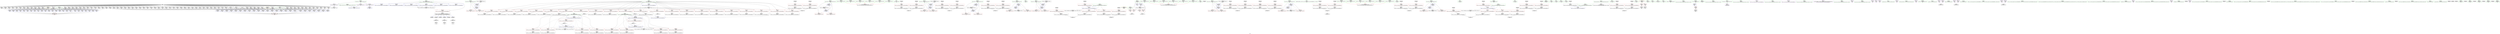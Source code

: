 digraph "SVFG" {
	label="SVFG";

	Node0x55773380ef20 [shape=record,color=grey,label="{NodeID: 0\nNullPtr}"];
	Node0x55773380ef20 -> Node0x55773382dad0[style=solid];
	Node0x55773380ef20 -> Node0x55773382dbd0[style=solid];
	Node0x55773380ef20 -> Node0x55773382dca0[style=solid];
	Node0x55773380ef20 -> Node0x55773382dd70[style=solid];
	Node0x55773380ef20 -> Node0x55773382de40[style=solid];
	Node0x55773380ef20 -> Node0x55773382c560[style=solid];
	Node0x55773380ef20 -> Node0x55773382c630[style=solid];
	Node0x55773380ef20 -> Node0x55773382c700[style=solid];
	Node0x55773380ef20 -> Node0x55773382c7d0[style=solid];
	Node0x55773380ef20 -> Node0x55773382c8a0[style=solid];
	Node0x55773380ef20 -> Node0x55773382c970[style=solid];
	Node0x55773380ef20 -> Node0x55773382ca40[style=solid];
	Node0x55773380ef20 -> Node0x55773382cb10[style=solid];
	Node0x55773380ef20 -> Node0x55773382cbe0[style=solid];
	Node0x55773380ef20 -> Node0x55773382ccb0[style=solid];
	Node0x55773380ef20 -> Node0x55773382adb0[style=solid];
	Node0x55773380ef20 -> Node0x55773382ae40[style=solid];
	Node0x55773380ef20 -> Node0x55773382af10[style=solid];
	Node0x55773380ef20 -> Node0x55773382afe0[style=solid];
	Node0x55773380ef20 -> Node0x55773382b0b0[style=solid];
	Node0x55773380ef20 -> Node0x55773382b180[style=solid];
	Node0x55773380ef20 -> Node0x55773382b250[style=solid];
	Node0x55773380ef20 -> Node0x55773382b320[style=solid];
	Node0x55773380ef20 -> Node0x55773382b3f0[style=solid];
	Node0x55773380ef20 -> Node0x55773382b4c0[style=solid];
	Node0x55773380ef20 -> Node0x55773382b590[style=solid];
	Node0x55773380ef20 -> Node0x55773382b660[style=solid];
	Node0x55773380ef20 -> Node0x55773382b730[style=solid];
	Node0x55773380ef20 -> Node0x55773382b800[style=solid];
	Node0x55773380ef20 -> Node0x55773382b8d0[style=solid];
	Node0x55773380ef20 -> Node0x55773382b9a0[style=solid];
	Node0x55773380ef20 -> Node0x55773382ba70[style=solid];
	Node0x55773380ef20 -> Node0x55773382bb40[style=solid];
	Node0x55773380ef20 -> Node0x55773385d6c0[style=solid];
	Node0x55773380ef20 -> Node0x55773385d750[style=solid];
	Node0x55773380ef20 -> Node0x55773385d820[style=solid];
	Node0x55773380ef20 -> Node0x55773385d8f0[style=solid];
	Node0x55773380ef20 -> Node0x55773385d9c0[style=solid];
	Node0x55773380ef20 -> Node0x55773385da90[style=solid];
	Node0x55773380ef20 -> Node0x55773385db60[style=solid];
	Node0x55773380ef20 -> Node0x55773385dc30[style=solid];
	Node0x55773380ef20 -> Node0x55773385dd00[style=solid];
	Node0x55773380ef20 -> Node0x55773385ddd0[style=solid];
	Node0x55773380ef20 -> Node0x55773385dea0[style=solid];
	Node0x55773380ef20 -> Node0x55773385df70[style=solid];
	Node0x55773380ef20 -> Node0x55773385e040[style=solid];
	Node0x55773380ef20 -> Node0x55773385e110[style=solid];
	Node0x55773380ef20 -> Node0x55773385e1e0[style=solid];
	Node0x55773380ef20 -> Node0x55773385e2b0[style=solid];
	Node0x55773380ef20 -> Node0x55773385e380[style=solid];
	Node0x55773380ef20 -> Node0x55773385e450[style=solid];
	Node0x55773380ef20 -> Node0x55773385e520[style=solid];
	Node0x55773380ef20 -> Node0x55773385e5f0[style=solid];
	Node0x55773380ef20 -> Node0x55773385e6c0[style=solid];
	Node0x55773380ef20 -> Node0x55773385e790[style=solid];
	Node0x55773380ef20 -> Node0x55773385e860[style=solid];
	Node0x55773380ef20 -> Node0x55773385e930[style=solid];
	Node0x55773380ef20 -> Node0x55773385ea00[style=solid];
	Node0x55773380ef20 -> Node0x55773385ead0[style=solid];
	Node0x55773380ef20 -> Node0x55773385eba0[style=solid];
	Node0x55773380ef20 -> Node0x55773385ec70[style=solid];
	Node0x55773380ef20 -> Node0x55773385ed40[style=solid];
	Node0x55773380ef20 -> Node0x55773385ee10[style=solid];
	Node0x55773380ef20 -> Node0x55773385eee0[style=solid];
	Node0x55773380ef20 -> Node0x55773385efb0[style=solid];
	Node0x55773380ef20 -> Node0x55773385f080[style=solid];
	Node0x55773380ef20 -> Node0x55773385f150[style=solid];
	Node0x55773380ef20 -> Node0x55773385f220[style=solid];
	Node0x55773380ef20 -> Node0x55773385f2f0[style=solid];
	Node0x55773380ef20 -> Node0x55773385f3c0[style=solid];
	Node0x55773380ef20 -> Node0x55773385f490[style=solid];
	Node0x55773380ef20 -> Node0x55773385f560[style=solid];
	Node0x55773380ef20 -> Node0x55773385f630[style=solid];
	Node0x55773380ef20 -> Node0x55773385f700[style=solid];
	Node0x55773380ef20 -> Node0x55773385f7d0[style=solid];
	Node0x55773380ef20 -> Node0x55773385f8a0[style=solid];
	Node0x55773380ef20 -> Node0x55773385f970[style=solid];
	Node0x55773380ef20 -> Node0x55773385fa40[style=solid];
	Node0x55773380ef20 -> Node0x55773386ab30[style=solid];
	Node0x5577338fb640 [shape=record,color=black,label="{NodeID: 941\n500 = PHI(65, )\n}"];
	Node0x5577338fb640 -> Node0x5577338822c0[style=solid];
	Node0x55773386ead0 [shape=record,color=black,label="{NodeID: 775\nMR_34V_2 = PHI(MR_34V_4, MR_34V_1, )\npts\{371 \}\n}"];
	Node0x55773386ead0 -> Node0x55773386bee0[style=dashed];
	Node0x557733866c40 [shape=record,color=red,label="{NodeID: 277\n163\<--73\n\<--pos\n_Z1fNSt7__cxx1112basic_stringIcSt11char_traitsIcESaIcEEES4_S4_\n}"];
	Node0x557733866c40 -> Node0x55773385cd30[style=solid];
	Node0x55773382ca40 [shape=record,color=black,label="{NodeID: 111\n614\<--3\n\<--dummyVal\nmain\n}"];
	Node0x55773382ca40 -> Node0x557733861100[style=solid];
	Node0x557733883880 [shape=record,color=grey,label="{NodeID: 720\n149 = cmp(143, 148, )\n}"];
	Node0x5577338609b0 [shape=record,color=blue,label="{NodeID: 388\n396\<--176\ncleanup.cond130\<--\nmain\n}"];
	Node0x5577338609b0 -> Node0x55773386a5f0[style=dashed];
	Node0x5577338609b0 -> Node0x55773386a6c0[style=dashed];
	Node0x5577338609b0 -> Node0x55773386fed0[style=dashed];
	Node0x55773382a600 [shape=record,color=black,label="{NodeID: 222\n248\<--247\nconv84\<--\n_Z1fNSt7__cxx1112basic_stringIcSt11char_traitsIcESaIcEEES4_S4_\n}"];
	Node0x557733812d40 [shape=record,color=green,label="{NodeID: 56\n346\<--347\nagg.tmp19\<--agg.tmp19_field_insensitive\nmain\n|{<s0>48}}"];
	Node0x557733812d40:s0 -> Node0x5577338f8390[style=solid,color=red];
	Node0x5577338699c0 [shape=record,color=red,label="{NodeID: 333\n823\<--336\nsel\<--ehselector.slot\nmain\n}"];
	Node0x55773385f220 [shape=record,color=black,label="{NodeID: 167\n771\<--3\n\<--dummyVal\nmain\n}"];
	Node0x557733813e50 [shape=record,color=green,label="{NodeID: 1\n7\<--1\n__dso_handle\<--dummyObj\nGlob }"];
	Node0x5577338fb810 [shape=record,color=black,label="{NodeID: 942\n93 = PHI()\n}"];
	Node0x5577338fb810 -> Node0x557733867fc0[style=solid];
	Node0x55773386efd0 [shape=record,color=black,label="{NodeID: 776\nMR_36V_2 = PHI(MR_36V_4, MR_36V_1, )\npts\{375 \}\n}"];
	Node0x55773386efd0 -> Node0x55773386bfb0[style=dashed];
	Node0x557733866d10 [shape=record,color=red,label="{NodeID: 278\n168\<--73\n\<--pos\n_Z1fNSt7__cxx1112basic_stringIcSt11char_traitsIcESaIcEEES4_S4_\n}"];
	Node0x557733866d10 -> Node0x55773385ced0[style=solid];
	Node0x55773382cb10 [shape=record,color=black,label="{NodeID: 112\n616\<--3\n\<--dummyVal\nmain\n}"];
	Node0x55773382cb10 -> Node0x5577338611d0[style=solid];
	Node0x557733883a00 [shape=record,color=grey,label="{NodeID: 721\n173 = cmp(167, 172, )\n}"];
	Node0x557733860a80 [shape=record,color=blue,label="{NodeID: 389\n400\<--176\ncleanup.cond134\<--\nmain\n}"];
	Node0x557733860a80 -> Node0x55773386a790[style=dashed];
	Node0x557733860a80 -> Node0x55773386a860[style=dashed];
	Node0x557733860a80 -> Node0x5577338af9e0[style=dashed];
	Node0x55773382a6d0 [shape=record,color=black,label="{NodeID: 223\n251\<--250\nconv86\<--\n_Z1fNSt7__cxx1112basic_stringIcSt11char_traitsIcESaIcEEES4_S4_\n}"];
	Node0x55773382a6d0 -> Node0x557733884300[style=solid];
	Node0x557733812e10 [shape=record,color=green,label="{NodeID: 57\n348\<--349\ncleanup.cond\<--cleanup.cond_field_insensitive\nmain\n}"];
	Node0x557733812e10 -> Node0x557733869a90[style=solid];
	Node0x557733812e10 -> Node0x557733869b60[style=solid];
	Node0x557733812e10 -> Node0x55773386ba00[style=solid];
	Node0x557733812e10 -> Node0x55773386bc70[style=solid];
	Node0x557733869a90 [shape=record,color=red,label="{NodeID: 334\n479\<--348\ncleanup.is_active44\<--cleanup.cond\nmain\n}"];
	Node0x55773385f2f0 [shape=record,color=black,label="{NodeID: 168\n772\<--3\n\<--dummyVal\nmain\n}"];
	Node0x55773385f2f0 -> Node0x557733870d50[style=solid];
	Node0x55773382c470 [shape=record,color=green,label="{NodeID: 2\n8\<--1\n.str\<--dummyObj\nGlob }"];
	Node0x5577338fb8e0 [shape=record,color=black,label="{NodeID: 943\n453 = PHI(65, )\n}"];
	Node0x5577338fb8e0 -> Node0x557733881220[style=solid];
	Node0x55773386f4d0 [shape=record,color=black,label="{NodeID: 777\nMR_38V_2 = PHI(MR_38V_4, MR_38V_1, )\npts\{379 \}\n}"];
	Node0x55773386f4d0 -> Node0x55773386c080[style=dashed];
	Node0x557733866de0 [shape=record,color=red,label="{NodeID: 279\n178\<--73\n\<--pos\n_Z1fNSt7__cxx1112basic_stringIcSt11char_traitsIcESaIcEEES4_S4_\n}"];
	Node0x557733866de0 -> Node0x55773385d070[style=solid];
	Node0x55773382cbe0 [shape=record,color=black,label="{NodeID: 113\n619\<--3\n\<--dummyVal\nmain\n}"];
	Node0x557733883b80 [shape=record,color=grey,label="{NodeID: 722\n236 = cmp(233, 235, )\n}"];
	Node0x557733860b50 [shape=record,color=blue,label="{NodeID: 390\n324\<--592\nt\<--inc\nmain\n}"];
	Node0x557733860b50 -> Node0x55773386d6d0[style=dashed];
	Node0x55773382a7a0 [shape=record,color=black,label="{NodeID: 224\n259\<--258\nconv92\<--\n_Z1fNSt7__cxx1112basic_stringIcSt11char_traitsIcESaIcEEES4_S4_\n}"];
	Node0x557733812ee0 [shape=record,color=green,label="{NodeID: 58\n350\<--351\nagg.tmp21\<--agg.tmp21_field_insensitive\nmain\n|{<s0>48}}"];
	Node0x557733812ee0:s0 -> Node0x5577338f8eb0[style=solid,color=red];
	Node0x557733869b60 [shape=record,color=red,label="{NodeID: 335\n654\<--348\ncleanup.is_active48\<--cleanup.cond\nmain\n}"];
	Node0x55773385f3c0 [shape=record,color=black,label="{NodeID: 169\n774\<--3\n\<--dummyVal\nmain\n}"];
	Node0x55773385f3c0 -> Node0x557733870e20[style=solid];
	Node0x557733827e70 [shape=record,color=green,label="{NodeID: 3\n10\<--1\n.str.1\<--dummyObj\nGlob }"];
	Node0x5577338fba50 [shape=record,color=black,label="{NodeID: 944\n48 = PHI()\n}"];
	Node0x55773386f9d0 [shape=record,color=black,label="{NodeID: 778\nMR_40V_2 = PHI(MR_40V_4, MR_40V_1, )\npts\{393 \}\n}"];
	Node0x55773386f9d0 -> Node0x557733860670[style=dashed];
	Node0x557733866eb0 [shape=record,color=red,label="{NodeID: 280\n183\<--73\n\<--pos\n_Z1fNSt7__cxx1112basic_stringIcSt11char_traitsIcESaIcEEES4_S4_\n}"];
	Node0x557733866eb0 -> Node0x55773385d140[style=solid];
	Node0x55773382ccb0 [shape=record,color=black,label="{NodeID: 114\n620\<--3\n\<--dummyVal\nmain\n}"];
	Node0x55773382ccb0 -> Node0x5577338612a0[style=solid];
	Node0x557733883d00 [shape=record,color=grey,label="{NodeID: 723\n135 = cmp(129, 134, )\n}"];
	Node0x557733860c20 [shape=record,color=blue,label="{NodeID: 391\n334\<--596\nexn.slot\<--\nmain\n}"];
	Node0x557733860c20 -> Node0x5577338698f0[style=dashed];
	Node0x55773382a870 [shape=record,color=black,label="{NodeID: 225\n262\<--261\nconv94\<--\n_Z1fNSt7__cxx1112basic_stringIcSt11char_traitsIcESaIcEEES4_S4_\n}"];
	Node0x55773382a870 -> Node0x557733884c00[style=solid];
	Node0x557733812fb0 [shape=record,color=green,label="{NodeID: 59\n352\<--353\ncleanup.cond24\<--cleanup.cond24_field_insensitive\nmain\n}"];
	Node0x557733812fb0 -> Node0x557733869c30[style=solid];
	Node0x557733812fb0 -> Node0x557733869d00[style=solid];
	Node0x557733812fb0 -> Node0x55773386bad0[style=solid];
	Node0x557733812fb0 -> Node0x55773386bd40[style=solid];
	Node0x557733869c30 [shape=record,color=red,label="{NodeID: 336\n475\<--352\ncleanup.is_active37\<--cleanup.cond24\nmain\n}"];
	Node0x55773385f490 [shape=record,color=black,label="{NodeID: 170\n777\<--3\n\<--dummyVal\nmain\n}"];
	Node0x5577338279d0 [shape=record,color=green,label="{NodeID: 4\n12\<--1\n__PRETTY_FUNCTION__._Z1fNSt7__cxx1112basic_stringIcSt11char_traitsIcESaIcEEES4_S4_\<--dummyObj\nGlob }"];
	Node0x5577338fbb20 [shape=record,color=black,label="{NodeID: 945\n107 = PHI()\n}"];
	Node0x5577338fbb20 -> Node0x557733868160[style=solid];
	Node0x55773386fed0 [shape=record,color=black,label="{NodeID: 779\nMR_42V_2 = PHI(MR_42V_4, MR_42V_1, )\npts\{397 \}\n}"];
	Node0x55773386fed0 -> Node0x557733860740[style=dashed];
	Node0x557733866f80 [shape=record,color=red,label="{NodeID: 281\n188\<--73\n\<--pos\n_Z1fNSt7__cxx1112basic_stringIcSt11char_traitsIcESaIcEEES4_S4_\n}"];
	Node0x557733866f80 -> Node0x55773385d210[style=solid];
	Node0x55773382adb0 [shape=record,color=black,label="{NodeID: 115\n622\<--3\n\<--dummyVal\nmain\n}"];
	Node0x55773382adb0 -> Node0x557733861370[style=solid];
	Node0x557733883e80 [shape=record,color=grey,label="{NodeID: 724\n103 = cmp(97, 102, )\n}"];
	Node0x557733860cf0 [shape=record,color=blue,label="{NodeID: 392\n336\<--598\nehselector.slot\<--\nmain\n}"];
	Node0x557733860cf0 -> Node0x5577338699c0[style=dashed];
	Node0x55773382a940 [shape=record,color=black,label="{NodeID: 226\n264\<--263\nconv95\<--\n_Z1fNSt7__cxx1112basic_stringIcSt11char_traitsIcESaIcEEES4_S4_\n}"];
	Node0x557733813080 [shape=record,color=green,label="{NodeID: 60\n354\<--355\nagg.tmp25\<--agg.tmp25_field_insensitive\nmain\n|{<s0>48}}"];
	Node0x557733813080:s0 -> Node0x5577338f9100[style=solid,color=red];
	Node0x557733869d00 [shape=record,color=red,label="{NodeID: 337\n649\<--352\ncleanup.is_active41\<--cleanup.cond24\nmain\n}"];
	Node0x55773385f560 [shape=record,color=black,label="{NodeID: 171\n778\<--3\n\<--dummyVal\nmain\n}"];
	Node0x55773385f560 -> Node0x557733870ef0[style=solid];
	Node0x557733812810 [shape=record,color=green,label="{NodeID: 5\n14\<--1\n.str.2\<--dummyObj\nGlob }"];
	Node0x5577338fbbf0 [shape=record,color=black,label="{NodeID: 946\n112 = PHI()\n}"];
	Node0x5577338fbbf0 -> Node0x557733868230[style=solid];
	Node0x5577338af9e0 [shape=record,color=black,label="{NodeID: 780\nMR_44V_2 = PHI(MR_44V_4, MR_44V_1, )\npts\{401 \}\n}"];
	Node0x5577338af9e0 -> Node0x557733860810[style=dashed];
	Node0x557733867050 [shape=record,color=red,label="{NodeID: 282\n193\<--73\n\<--pos\n_Z1fNSt7__cxx1112basic_stringIcSt11char_traitsIcESaIcEEES4_S4_\n}"];
	Node0x557733867050 -> Node0x55773385d3b0[style=solid];
	Node0x55773382ae40 [shape=record,color=black,label="{NodeID: 116\n625\<--3\n\<--dummyVal\nmain\n}"];
	Node0x557733884000 [shape=record,color=grey,label="{NodeID: 725\n214 = cmp(208, 213, )\n}"];
	Node0x557733860dc0 [shape=record,color=blue,label="{NodeID: 393\n334\<--602\nexn.slot\<--\nmain\n}"];
	Node0x557733860dc0 -> Node0x5577338698f0[style=dashed];
	Node0x55773382aa10 [shape=record,color=black,label="{NodeID: 227\n267\<--266\nconv97\<--\n_Z1fNSt7__cxx1112basic_stringIcSt11char_traitsIcESaIcEEES4_S4_\n}"];
	Node0x55773382aa10 -> Node0x557733884c00[style=solid];
	Node0x557733813150 [shape=record,color=green,label="{NodeID: 61\n356\<--357\ncleanup.cond28\<--cleanup.cond28_field_insensitive\nmain\n}"];
	Node0x557733813150 -> Node0x557733869dd0[style=solid];
	Node0x557733813150 -> Node0x557733869ea0[style=solid];
	Node0x557733813150 -> Node0x55773386bba0[style=solid];
	Node0x557733813150 -> Node0x55773386be10[style=solid];
	Node0x557733869dd0 [shape=record,color=red,label="{NodeID: 338\n469\<--356\ncleanup.is_active\<--cleanup.cond28\nmain\n}"];
	Node0x55773385f630 [shape=record,color=black,label="{NodeID: 172\n780\<--3\n\<--dummyVal\nmain\n}"];
	Node0x55773385f630 -> Node0x557733870fc0[style=solid];
	Node0x5577338128a0 [shape=record,color=green,label="{NodeID: 6\n16\<--1\n.str.3\<--dummyObj\nGlob }"];
	Node0x5577338fbcc0 [shape=record,color=black,label="{NodeID: 947\n127 = PHI()\n}"];
	Node0x5577338fbcc0 -> Node0x557733868300[style=solid];
	Node0x557733867120 [shape=record,color=red,label="{NodeID: 283\n200\<--73\n\<--pos\n_Z1fNSt7__cxx1112basic_stringIcSt11char_traitsIcESaIcEEES4_S4_\n}"];
	Node0x557733867120 -> Node0x557733883400[style=solid];
	Node0x55773382af10 [shape=record,color=black,label="{NodeID: 117\n626\<--3\n\<--dummyVal\nmain\n}"];
	Node0x55773382af10 -> Node0x557733861440[style=solid];
	Node0x557733884180 [shape=record,color=grey,label="{NodeID: 726\n227 = cmp(224, 226, )\n}"];
	Node0x557733860e90 [shape=record,color=blue,label="{NodeID: 394\n336\<--604\nehselector.slot\<--\nmain\n}"];
	Node0x557733860e90 -> Node0x5577338699c0[style=dashed];
	Node0x55773382aae0 [shape=record,color=black,label="{NodeID: 228\n275\<--274\nconv102\<--\n_Z1fNSt7__cxx1112basic_stringIcSt11char_traitsIcESaIcEEES4_S4_\n}"];
	Node0x557733813220 [shape=record,color=green,label="{NodeID: 62\n358\<--359\nref.tmp\<--ref.tmp_field_insensitive\nmain\n}"];
	Node0x557733869ea0 [shape=record,color=red,label="{NodeID: 339\n644\<--356\ncleanup.is_active34\<--cleanup.cond28\nmain\n}"];
	Node0x55773385f700 [shape=record,color=black,label="{NodeID: 173\n805\<--3\n\<--dummyVal\nmain\n}"];
	Node0x55773380f7d0 [shape=record,color=green,label="{NodeID: 7\n18\<--1\nstdin\<--dummyObj\nGlob }"];
	Node0x5577338fbdc0 [shape=record,color=black,label="{NodeID: 948\n153 = PHI()\n}"];
	Node0x5577338fbdc0 -> Node0x557733868640[style=solid];
	Node0x5577338671f0 [shape=record,color=red,label="{NodeID: 284\n242\<--73\n\<--pos\n_Z1fNSt7__cxx1112basic_stringIcSt11char_traitsIcESaIcEEES4_S4_\n}"];
	Node0x5577338671f0 -> Node0x55773382a460[style=solid];
	Node0x55773382afe0 [shape=record,color=black,label="{NodeID: 118\n628\<--3\n\<--dummyVal\nmain\n}"];
	Node0x55773382afe0 -> Node0x557733861510[style=solid];
	Node0x557733884300 [shape=record,color=grey,label="{NodeID: 727\n252 = cmp(246, 251, )\n}"];
	Node0x557733860f60 [shape=record,color=blue,label="{NodeID: 395\n334\<--608\nexn.slot\<--\nmain\n}"];
	Node0x557733860f60 -> Node0x5577338698f0[style=dashed];
	Node0x55773382abb0 [shape=record,color=black,label="{NodeID: 229\n278\<--277\nconv104\<--\n_Z1fNSt7__cxx1112basic_stringIcSt11char_traitsIcESaIcEEES4_S4_\n}"];
	Node0x55773382abb0 -> Node0x557733884600[style=solid];
	Node0x5577338132f0 [shape=record,color=green,label="{NodeID: 63\n360\<--361\nb\<--b_field_insensitive\nmain\n}"];
	Node0x557733869f70 [shape=record,color=red,label="{NodeID: 340\n518\<--370\ncleanup.is_active101\<--cleanup.cond69\nmain\n}"];
	Node0x55773385f7d0 [shape=record,color=black,label="{NodeID: 174\n806\<--3\n\<--dummyVal\nmain\n}"];
	Node0x55773385f7d0 -> Node0x557733871090[style=solid];
	Node0x55773380f860 [shape=record,color=green,label="{NodeID: 8\n19\<--1\n.str.4\<--dummyObj\nGlob }"];
	Node0x5577338fbec0 [shape=record,color=black,label="{NodeID: 949\n158 = PHI()\n}"];
	Node0x5577338fbec0 -> Node0x557733868710[style=solid];
	Node0x5577338672c0 [shape=record,color=red,label="{NodeID: 285\n247\<--73\n\<--pos\n_Z1fNSt7__cxx1112basic_stringIcSt11char_traitsIcESaIcEEES4_S4_\n}"];
	Node0x5577338672c0 -> Node0x55773382a600[style=solid];
	Node0x55773382b0b0 [shape=record,color=black,label="{NodeID: 119\n631\<--3\n\<--dummyVal\nmain\n}"];
	Node0x557733884480 [shape=record,color=grey,label="{NodeID: 728\n115 = cmp(109, 114, )\n}"];
	Node0x557733884480 -> Node0x557733882860[style=solid];
	Node0x557733861030 [shape=record,color=blue,label="{NodeID: 396\n336\<--610\nehselector.slot\<--\nmain\n}"];
	Node0x557733861030 -> Node0x5577338699c0[style=dashed];
	Node0x55773382ac80 [shape=record,color=black,label="{NodeID: 230\n280\<--279\nconv105\<--\n_Z1fNSt7__cxx1112basic_stringIcSt11char_traitsIcESaIcEEES4_S4_\n}"];
	Node0x55773382ac80 -> Node0x557733884600[style=solid];
	Node0x5577338133c0 [shape=record,color=green,label="{NodeID: 64\n362\<--363\nagg.tmp54\<--agg.tmp54_field_insensitive\nmain\n|{<s0>61}}"];
	Node0x5577338133c0:s0 -> Node0x5577338f8390[style=solid,color=red];
	Node0x55773386a040 [shape=record,color=red,label="{NodeID: 341\n724\<--370\ncleanup.is_active105\<--cleanup.cond69\nmain\n}"];
	Node0x55773385f8a0 [shape=record,color=black,label="{NodeID: 175\n808\<--3\n\<--dummyVal\nmain\n}"];
	Node0x55773385f8a0 -> Node0x557733871160[style=solid];
	Node0x55773380f590 [shape=record,color=green,label="{NodeID: 9\n21\<--1\n.str.5\<--dummyObj\nGlob }"];
	Node0x5577338fbfc0 [shape=record,color=black,label="{NodeID: 950\n165 = PHI()\n}"];
	Node0x5577338fbfc0 -> Node0x5577338687e0[style=solid];
	Node0x557733867390 [shape=record,color=red,label="{NodeID: 286\n254\<--73\n\<--pos\n_Z1fNSt7__cxx1112basic_stringIcSt11char_traitsIcESaIcEEES4_S4_\n}"];
	Node0x557733867390 -> Node0x557733883280[style=solid];
	Node0x55773382b180 [shape=record,color=black,label="{NodeID: 120\n632\<--3\n\<--dummyVal\nmain\n}"];
	Node0x55773382b180 -> Node0x5577338615e0[style=solid];
	Node0x557733884600 [shape=record,color=grey,label="{NodeID: 729\n281 = cmp(278, 280, )\n}"];
	Node0x557733861100 [shape=record,color=blue,label="{NodeID: 397\n334\<--614\nexn.slot\<--\nmain\n}"];
	Node0x557733861100 -> Node0x5577338698f0[style=dashed];
	Node0x557733864690 [shape=record,color=black,label="{NodeID: 231\n284\<--283\nconv108\<--\n_Z1fNSt7__cxx1112basic_stringIcSt11char_traitsIcESaIcEEES4_S4_\n}"];
	Node0x557733813490 [shape=record,color=green,label="{NodeID: 65\n364\<--365\nagg.tmp57\<--agg.tmp57_field_insensitive\nmain\n|{<s0>61}}"];
	Node0x557733813490:s0 -> Node0x5577338f8eb0[style=solid,color=red];
	Node0x55773386a110 [shape=record,color=red,label="{NodeID: 342\n514\<--374\ncleanup.is_active94\<--cleanup.cond73\nmain\n}"];
	Node0x55773385f970 [shape=record,color=black,label="{NodeID: 176\n824\<--3\nlpad.val\<--dummyVal\nmain\n}"];
	Node0x55773380f660 [shape=record,color=green,label="{NodeID: 10\n23\<--1\nstdout\<--dummyObj\nGlob }"];
	Node0x5577338fc0c0 [shape=record,color=black,label="{NodeID: 951\n170 = PHI()\n}"];
	Node0x5577338fc0c0 -> Node0x5577338688b0[style=solid];
	Node0x557733867460 [shape=record,color=red,label="{NodeID: 287\n234\<--75\n\<--x\n_Z1fNSt7__cxx1112basic_stringIcSt11char_traitsIcESaIcEEES4_S4_\n}"];
	Node0x557733867460 -> Node0x55773382a390[style=solid];
	Node0x55773382b250 [shape=record,color=black,label="{NodeID: 121\n634\<--3\n\<--dummyVal\nmain\n}"];
	Node0x55773382b250 -> Node0x5577338616b0[style=solid];
	Node0x557733884780 [shape=record,color=grey,label="{NodeID: 730\n423 = cmp(421, 422, )\n}"];
	Node0x5577338611d0 [shape=record,color=blue,label="{NodeID: 398\n336\<--616\nehselector.slot\<--\nmain\n}"];
	Node0x5577338611d0 -> Node0x5577338699c0[style=dashed];
	Node0x557733864720 [shape=record,color=black,label="{NodeID: 232\n287\<--286\nconv110\<--\n_Z1fNSt7__cxx1112basic_stringIcSt11char_traitsIcESaIcEEES4_S4_\n}"];
	Node0x557733864720 -> Node0x557733884900[style=solid];
	Node0x557733813560 [shape=record,color=green,label="{NodeID: 66\n366\<--367\nagg.tmp60\<--agg.tmp60_field_insensitive\nmain\n|{<s0>61}}"];
	Node0x557733813560:s0 -> Node0x5577338f9100[style=solid,color=red];
	Node0x55773386a1e0 [shape=record,color=red,label="{NodeID: 343\n719\<--374\ncleanup.is_active98\<--cleanup.cond73\nmain\n}"];
	Node0x55773385fa40 [shape=record,color=black,label="{NodeID: 177\n825\<--3\nlpad.val189\<--dummyVal\nmain\n}"];
	Node0x5577338125d0 [shape=record,color=green,label="{NodeID: 11\n24\<--1\n.str.6\<--dummyObj\nGlob }"];
	Node0x5577338fc1c0 [shape=record,color=black,label="{NodeID: 952\n83 = PHI()\n}"];
	Node0x5577338fc1c0 -> Node0x55773385fbe0[style=solid];
	Node0x557733867530 [shape=record,color=red,label="{NodeID: 288\n288\<--75\n\<--x\n_Z1fNSt7__cxx1112basic_stringIcSt11char_traitsIcESaIcEEES4_S4_\n}"];
	Node0x557733867530 -> Node0x5577338647f0[style=solid];
	Node0x55773382b320 [shape=record,color=black,label="{NodeID: 122\n637\<--3\n\<--dummyVal\nmain\n}"];
	Node0x557733884900 [shape=record,color=grey,label="{NodeID: 731\n290 = cmp(287, 289, )\n}"];
	Node0x5577338612a0 [shape=record,color=blue,label="{NodeID: 399\n334\<--620\nexn.slot\<--\nmain\n}"];
	Node0x5577338612a0 -> Node0x5577338698f0[style=dashed];
	Node0x5577338647f0 [shape=record,color=black,label="{NodeID: 233\n289\<--288\nconv111\<--\n_Z1fNSt7__cxx1112basic_stringIcSt11char_traitsIcESaIcEEES4_S4_\n}"];
	Node0x5577338647f0 -> Node0x557733884900[style=solid];
	Node0x557733813630 [shape=record,color=green,label="{NodeID: 67\n368\<--369\nagg.tmp67\<--agg.tmp67_field_insensitive\nmain\n|{<s0>65}}"];
	Node0x557733813630:s0 -> Node0x5577338f8390[style=solid,color=red];
	Node0x55773386a2b0 [shape=record,color=red,label="{NodeID: 344\n510\<--378\ncleanup.is_active87\<--cleanup.cond77\nmain\n}"];
	Node0x55773385fb10 [shape=record,color=black,label="{NodeID: 178\n49\<--50\n\<--_ZNSt8ios_base4InitD1Ev\nCan only get source location for instruction, argument, global var or function.}"];
	Node0x5577338126a0 [shape=record,color=green,label="{NodeID: 12\n26\<--1\n_ZSt3cin\<--dummyObj\nGlob }"];
	Node0x5577338fc2c0 [shape=record,color=black,label="{NodeID: 953\n100 = PHI()\n}"];
	Node0x5577338fc2c0 -> Node0x557733868090[style=solid];
	Node0x557733867600 [shape=record,color=red,label="{NodeID: 289\n225\<--77\n\<--y\n_Z1fNSt7__cxx1112basic_stringIcSt11char_traitsIcESaIcEEES4_S4_\n}"];
	Node0x557733867600 -> Node0x55773382a120[style=solid];
	Node0x55773382b3f0 [shape=record,color=black,label="{NodeID: 123\n638\<--3\n\<--dummyVal\nmain\n}"];
	Node0x55773382b3f0 -> Node0x557733861780[style=solid];
	Node0x557733884a80 [shape=record,color=grey,label="{NodeID: 732\n198 = cmp(192, 197, )\n}"];
	Node0x557733861370 [shape=record,color=blue,label="{NodeID: 400\n336\<--622\nehselector.slot\<--\nmain\n}"];
	Node0x557733861370 -> Node0x5577338699c0[style=dashed];
	Node0x5577338648c0 [shape=record,color=black,label="{NodeID: 234\n65\<--305\n_Z1fNSt7__cxx1112basic_stringIcSt11char_traitsIcESaIcEEES4_S4__ret\<--\n_Z1fNSt7__cxx1112basic_stringIcSt11char_traitsIcESaIcEEES4_S4_\n|{<s0>44|<s1>48|<s2>61|<s3>65|<s4>78|<s5>82}}"];
	Node0x5577338648c0:s0 -> Node0x5577338f3eb0[style=solid,color=blue];
	Node0x5577338648c0:s1 -> Node0x5577338fb8e0[style=solid,color=blue];
	Node0x5577338648c0:s2 -> Node0x5577338fb500[style=solid,color=blue];
	Node0x5577338648c0:s3 -> Node0x5577338fb640[style=solid,color=blue];
	Node0x5577338648c0:s4 -> Node0x5577338fb360[style=solid,color=blue];
	Node0x5577338648c0:s5 -> Node0x5577338f7b90[style=solid,color=blue];
	Node0x557733813700 [shape=record,color=green,label="{NodeID: 68\n370\<--371\ncleanup.cond69\<--cleanup.cond69_field_insensitive\nmain\n}"];
	Node0x557733813700 -> Node0x557733869f70[style=solid];
	Node0x557733813700 -> Node0x55773386a040[style=solid];
	Node0x557733813700 -> Node0x55773386bee0[style=solid];
	Node0x557733813700 -> Node0x55773386c150[style=solid];
	Node0x55773386a380 [shape=record,color=red,label="{NodeID: 345\n714\<--378\ncleanup.is_active91\<--cleanup.cond77\nmain\n}"];
	Node0x55773385fbe0 [shape=record,color=black,label="{NodeID: 179\n86\<--83\nconv\<--call\n_Z1fNSt7__cxx1112basic_stringIcSt11char_traitsIcESaIcEEES4_S4_\n}"];
	Node0x55773385fbe0 -> Node0x55773386ac30[style=solid];
	Node0x557733828a60 [shape=record,color=green,label="{NodeID: 13\n27\<--1\n.str.7\<--dummyObj\nGlob }"];
	Node0x5577338fc3c0 [shape=record,color=black,label="{NodeID: 954\n231 = PHI()\n}"];
	Node0x5577338fc3c0 -> Node0x557733868f30[style=solid];
	Node0x5577338676d0 [shape=record,color=red,label="{NodeID: 290\n279\<--77\n\<--y\n_Z1fNSt7__cxx1112basic_stringIcSt11char_traitsIcESaIcEEES4_S4_\n}"];
	Node0x5577338676d0 -> Node0x55773382ac80[style=solid];
	Node0x55773382b4c0 [shape=record,color=black,label="{NodeID: 124\n640\<--3\n\<--dummyVal\nmain\n}"];
	Node0x55773382b4c0 -> Node0x557733861850[style=solid];
	Node0x557733884c00 [shape=record,color=grey,label="{NodeID: 733\n268 = cmp(262, 267, )\n}"];
	Node0x557733861440 [shape=record,color=blue,label="{NodeID: 401\n334\<--626\nexn.slot\<--\nmain\n}"];
	Node0x557733861440 -> Node0x5577338698f0[style=dashed];
	Node0x557733864990 [shape=record,color=black,label="{NodeID: 235\n408\<--405\ncall\<--\nmain\n}"];
	Node0x5577338137d0 [shape=record,color=green,label="{NodeID: 69\n372\<--373\nagg.tmp70\<--agg.tmp70_field_insensitive\nmain\n|{<s0>65}}"];
	Node0x5577338137d0:s0 -> Node0x5577338f8eb0[style=solid,color=red];
	Node0x5577338c4a00 [shape=record,color=black,label="{NodeID: 844\nMR_6V_3 = PHI(MR_6V_4, MR_6V_2, )\npts\{74 \}\n}"];
	Node0x5577338c4a00 -> Node0x557733866350[style=dashed];
	Node0x5577338c4a00 -> Node0x557733866420[style=dashed];
	Node0x5577338c4a00 -> Node0x5577338664f0[style=dashed];
	Node0x5577338c4a00 -> Node0x5577338665c0[style=dashed];
	Node0x5577338c4a00 -> Node0x557733866690[style=dashed];
	Node0x5577338c4a00 -> Node0x557733866760[style=dashed];
	Node0x5577338c4a00 -> Node0x557733866830[style=dashed];
	Node0x5577338c4a00 -> Node0x557733866900[style=dashed];
	Node0x5577338c4a00 -> Node0x5577338669d0[style=dashed];
	Node0x5577338c4a00 -> Node0x557733866aa0[style=dashed];
	Node0x5577338c4a00 -> Node0x557733866b70[style=dashed];
	Node0x5577338c4a00 -> Node0x557733866c40[style=dashed];
	Node0x5577338c4a00 -> Node0x557733866d10[style=dashed];
	Node0x5577338c4a00 -> Node0x557733866de0[style=dashed];
	Node0x5577338c4a00 -> Node0x557733866eb0[style=dashed];
	Node0x5577338c4a00 -> Node0x557733866f80[style=dashed];
	Node0x5577338c4a00 -> Node0x557733867050[style=dashed];
	Node0x5577338c4a00 -> Node0x557733867120[style=dashed];
	Node0x5577338c4a00 -> Node0x5577338671f0[style=dashed];
	Node0x5577338c4a00 -> Node0x5577338672c0[style=dashed];
	Node0x5577338c4a00 -> Node0x557733867390[style=dashed];
	Node0x5577338c4a00 -> Node0x55773386add0[style=dashed];
	Node0x55773386a450 [shape=record,color=red,label="{NodeID: 346\n557\<--392\ncleanup.is_active158\<--cleanup.cond126\nmain\n}"];
	Node0x55773385fcb0 [shape=record,color=black,label="{NodeID: 180\n92\<--91\nconv1\<--\n_Z1fNSt7__cxx1112basic_stringIcSt11char_traitsIcESaIcEEES4_S4_\n}"];
	Node0x557733828af0 [shape=record,color=green,label="{NodeID: 14\n29\<--1\n.str.8\<--dummyObj\nGlob }"];
	Node0x5577338fc4c0 [shape=record,color=black,label="{NodeID: 955\n244 = PHI()\n}"];
	Node0x5577338fc4c0 -> Node0x557733869000[style=solid];
	Node0x5577338677a0 [shape=record,color=red,label="{NodeID: 291\n204\<--79\n\<--pos2\n_Z1fNSt7__cxx1112basic_stringIcSt11char_traitsIcESaIcEEES4_S4_\n}"];
	Node0x5577338677a0 -> Node0x55773385d550[style=solid];
	Node0x55773382b590 [shape=record,color=black,label="{NodeID: 125\n665\<--3\n\<--dummyVal\nmain\n}"];
	Node0x557733861510 [shape=record,color=blue,label="{NodeID: 402\n336\<--628\nehselector.slot\<--\nmain\n}"];
	Node0x557733861510 -> Node0x5577338699c0[style=dashed];
	Node0x557733864a60 [shape=record,color=black,label="{NodeID: 236\n414\<--411\ncall1\<--\nmain\n}"];
	Node0x5577338138a0 [shape=record,color=green,label="{NodeID: 70\n374\<--375\ncleanup.cond73\<--cleanup.cond73_field_insensitive\nmain\n}"];
	Node0x5577338138a0 -> Node0x55773386a110[style=solid];
	Node0x5577338138a0 -> Node0x55773386a1e0[style=solid];
	Node0x5577338138a0 -> Node0x55773386bfb0[style=solid];
	Node0x5577338138a0 -> Node0x55773386c220[style=solid];
	Node0x55773386a520 [shape=record,color=red,label="{NodeID: 347\n794\<--392\ncleanup.is_active162\<--cleanup.cond126\nmain\n}"];
	Node0x55773385fd80 [shape=record,color=black,label="{NodeID: 181\n97\<--96\nconv3\<--\n_Z1fNSt7__cxx1112basic_stringIcSt11char_traitsIcESaIcEEES4_S4_\n}"];
	Node0x55773385fd80 -> Node0x557733883e80[style=solid];
	Node0x557733828bc0 [shape=record,color=green,label="{NodeID: 15\n31\<--1\n.str.9\<--dummyObj\nGlob }"];
	Node0x5577338fc5c0 [shape=record,color=black,label="{NodeID: 956\n249 = PHI()\n}"];
	Node0x5577338fc5c0 -> Node0x5577338690d0[style=solid];
	Node0x557733867870 [shape=record,color=red,label="{NodeID: 292\n209\<--79\n\<--pos2\n_Z1fNSt7__cxx1112basic_stringIcSt11char_traitsIcESaIcEEES4_S4_\n}"];
	Node0x557733867870 -> Node0x557733829de0[style=solid];
	Node0x55773382b660 [shape=record,color=black,label="{NodeID: 126\n666\<--3\n\<--dummyVal\nmain\n}"];
	Node0x55773382b660 -> Node0x557733861920[style=solid];
	Node0x5577338615e0 [shape=record,color=blue,label="{NodeID: 403\n334\<--632\nexn.slot\<--\nmain\n}"];
	Node0x5577338615e0 -> Node0x5577338698f0[style=dashed];
	Node0x557733864b30 [shape=record,color=black,label="{NodeID: 237\n456\<--455\n\<--\nmain\n}"];
	Node0x557733813970 [shape=record,color=green,label="{NodeID: 71\n376\<--377\nagg.tmp74\<--agg.tmp74_field_insensitive\nmain\n|{<s0>65}}"];
	Node0x557733813970:s0 -> Node0x5577338f9100[style=solid,color=red];
	Node0x55773386a5f0 [shape=record,color=red,label="{NodeID: 348\n553\<--396\ncleanup.is_active151\<--cleanup.cond130\nmain\n}"];
	Node0x55773385fe50 [shape=record,color=black,label="{NodeID: 182\n99\<--98\nconv4\<--\n_Z1fNSt7__cxx1112basic_stringIcSt11char_traitsIcESaIcEEES4_S4_\n}"];
	Node0x557733827720 [shape=record,color=green,label="{NodeID: 16\n33\<--1\n_ZSt4cout\<--dummyObj\nGlob }"];
	Node0x5577338fc6c0 [shape=record,color=black,label="{NodeID: 957\n260 = PHI()\n}"];
	Node0x5577338fc6c0 -> Node0x5577338691a0[style=solid];
	Node0x557733867940 [shape=record,color=red,label="{NodeID: 293\n216\<--79\n\<--pos2\n_Z1fNSt7__cxx1112basic_stringIcSt11char_traitsIcESaIcEEES4_S4_\n}"];
	Node0x557733867940 -> Node0x557733883100[style=solid];
	Node0x55773382b730 [shape=record,color=black,label="{NodeID: 127\n668\<--3\n\<--dummyVal\nmain\n}"];
	Node0x55773382b730 -> Node0x5577338619f0[style=solid];
	Node0x5577338616b0 [shape=record,color=blue,label="{NodeID: 404\n336\<--634\nehselector.slot\<--\nmain\n}"];
	Node0x5577338616b0 -> Node0x5577338699c0[style=dashed];
	Node0x557733864c00 [shape=record,color=black,label="{NodeID: 238\n503\<--502\n\<--\nmain\n}"];
	Node0x55773382e1e0 [shape=record,color=green,label="{NodeID: 72\n378\<--379\ncleanup.cond77\<--cleanup.cond77_field_insensitive\nmain\n}"];
	Node0x55773382e1e0 -> Node0x55773386a2b0[style=solid];
	Node0x55773382e1e0 -> Node0x55773386a380[style=solid];
	Node0x55773382e1e0 -> Node0x55773386c080[style=solid];
	Node0x55773382e1e0 -> Node0x55773386c2f0[style=solid];
	Node0x55773386a6c0 [shape=record,color=red,label="{NodeID: 349\n789\<--396\ncleanup.is_active155\<--cleanup.cond130\nmain\n}"];
	Node0x55773385ff20 [shape=record,color=black,label="{NodeID: 183\n102\<--101\nconv6\<--\n_Z1fNSt7__cxx1112basic_stringIcSt11char_traitsIcESaIcEEES4_S4_\n}"];
	Node0x55773385ff20 -> Node0x557733883e80[style=solid];
	Node0x5577338277f0 [shape=record,color=green,label="{NodeID: 17\n34\<--1\n.str.10\<--dummyObj\nGlob }"];
	Node0x5577338fc7c0 [shape=record,color=black,label="{NodeID: 958\n132 = PHI()\n}"];
	Node0x5577338fc7c0 -> Node0x5577338683d0[style=solid];
	Node0x557733867a10 [shape=record,color=red,label="{NodeID: 294\n220\<--79\n\<--pos2\n_Z1fNSt7__cxx1112basic_stringIcSt11char_traitsIcESaIcEEES4_S4_\n}"];
	Node0x557733867a10 -> Node0x557733829f80[style=solid];
	Node0x55773382b800 [shape=record,color=black,label="{NodeID: 128\n671\<--3\n\<--dummyVal\nmain\n}"];
	Node0x557733861780 [shape=record,color=blue,label="{NodeID: 405\n334\<--638\nexn.slot\<--\nmain\n}"];
	Node0x557733861780 -> Node0x5577338698f0[style=dashed];
	Node0x557733864cd0 [shape=record,color=black,label="{NodeID: 239\n542\<--541\n\<--\nmain\n}"];
	Node0x55773382e2b0 [shape=record,color=green,label="{NodeID: 73\n380\<--381\nref.tmp83\<--ref.tmp83_field_insensitive\nmain\n}"];
	Node0x55773386a790 [shape=record,color=red,label="{NodeID: 350\n549\<--400\ncleanup.is_active144\<--cleanup.cond134\nmain\n}"];
	Node0x55773385fff0 [shape=record,color=black,label="{NodeID: 184\n106\<--105\nconv7\<--\n_Z1fNSt7__cxx1112basic_stringIcSt11char_traitsIcESaIcEEES4_S4_\n}"];
	Node0x5577338278c0 [shape=record,color=green,label="{NodeID: 18\n37\<--1\n\<--dummyObj\nCan only get source location for instruction, argument, global var or function.}"];
	Node0x5577338fc8c0 [shape=record,color=black,label="{NodeID: 959\n141 = PHI()\n}"];
	Node0x5577338fc8c0 -> Node0x5577338684a0[style=solid];
	Node0x557733867ae0 [shape=record,color=red,label="{NodeID: 295\n229\<--79\n\<--pos2\n_Z1fNSt7__cxx1112basic_stringIcSt11char_traitsIcESaIcEEES4_S4_\n}"];
	Node0x557733867ae0 -> Node0x55773382a1f0[style=solid];
	Node0x55773382b8d0 [shape=record,color=black,label="{NodeID: 129\n672\<--3\n\<--dummyVal\nmain\n}"];
	Node0x55773382b8d0 -> Node0x557733861ac0[style=solid];
	Node0x557733861850 [shape=record,color=blue,label="{NodeID: 406\n336\<--640\nehselector.slot\<--\nmain\n}"];
	Node0x557733861850 -> Node0x5577338699c0[style=dashed];
	Node0x557733864da0 [shape=record,color=black,label="{NodeID: 240\n319\<--820\nmain_ret\<--\nmain\n}"];
	Node0x55773382e380 [shape=record,color=green,label="{NodeID: 74\n382\<--383\nc\<--c_field_insensitive\nmain\n}"];
	Node0x55773386a860 [shape=record,color=red,label="{NodeID: 351\n784\<--400\ncleanup.is_active148\<--cleanup.cond134\nmain\n}"];
	Node0x5577338600c0 [shape=record,color=black,label="{NodeID: 185\n109\<--108\nconv9\<--\n_Z1fNSt7__cxx1112basic_stringIcSt11char_traitsIcESaIcEEES4_S4_\n}"];
	Node0x5577338600c0 -> Node0x557733884480[style=solid];
	Node0x557733828ca0 [shape=record,color=green,label="{NodeID: 19\n89\<--1\n\<--dummyObj\nCan only get source location for instruction, argument, global var or function.}"];
	Node0x5577338fc9c0 [shape=record,color=black,label="{NodeID: 960\n146 = PHI()\n}"];
	Node0x5577338fc9c0 -> Node0x557733868570[style=solid];
	Node0x557733867bb0 [shape=record,color=red,label="{NodeID: 296\n258\<--81\n\<--pos289\n_Z1fNSt7__cxx1112basic_stringIcSt11char_traitsIcESaIcEEES4_S4_\n}"];
	Node0x557733867bb0 -> Node0x55773382a7a0[style=solid];
	Node0x55773382b9a0 [shape=record,color=black,label="{NodeID: 130\n674\<--3\n\<--dummyVal\nmain\n}"];
	Node0x55773382b9a0 -> Node0x557733861b90[style=solid];
	Node0x557733861920 [shape=record,color=blue,label="{NodeID: 407\n334\<--666\nexn.slot\<--\nmain\n}"];
	Node0x557733861920 -> Node0x5577338698f0[style=dashed];
	Node0x557733864e70 [shape=record,color=purple,label="{NodeID: 241\n47\<--4\n\<--_ZStL8__ioinit\n__cxx_global_var_init\n}"];
	Node0x55773382e450 [shape=record,color=green,label="{NodeID: 75\n384\<--385\nagg.tmp111\<--agg.tmp111_field_insensitive\nmain\n|{<s0>78}}"];
	Node0x55773382e450:s0 -> Node0x5577338f8390[style=solid,color=red];
	Node0x55773386a930 [shape=record,color=blue,label="{NodeID: 352\n872\<--37\nllvm.global_ctors_0\<--\nGlob }"];
	Node0x557733860190 [shape=record,color=black,label="{NodeID: 186\n111\<--110\nconv10\<--\n_Z1fNSt7__cxx1112basic_stringIcSt11char_traitsIcESaIcEEES4_S4_\n}"];
	Node0x557733828d70 [shape=record,color=green,label="{NodeID: 20\n118\<--1\n\<--dummyObj\nCan only get source location for instruction, argument, global var or function.}"];
	Node0x5577338fcac0 [shape=record,color=black,label="{NodeID: 961\n180 = PHI()\n}"];
	Node0x5577338fcac0 -> Node0x557733868980[style=solid];
	Node0x557733867c80 [shape=record,color=red,label="{NodeID: 297\n263\<--81\n\<--pos289\n_Z1fNSt7__cxx1112basic_stringIcSt11char_traitsIcESaIcEEES4_S4_\n}"];
	Node0x557733867c80 -> Node0x55773382a940[style=solid];
	Node0x55773382ba70 [shape=record,color=black,label="{NodeID: 131\n677\<--3\n\<--dummyVal\nmain\n}"];
	Node0x5577338619f0 [shape=record,color=blue,label="{NodeID: 408\n336\<--668\nehselector.slot\<--\nmain\n}"];
	Node0x5577338619f0 -> Node0x5577338699c0[style=dashed];
	Node0x557733864f40 [shape=record,color=purple,label="{NodeID: 242\n297\<--8\n\<--.str\n_Z1fNSt7__cxx1112basic_stringIcSt11char_traitsIcESaIcEEES4_S4_\n}"];
	Node0x55773382e520 [shape=record,color=green,label="{NodeID: 76\n386\<--387\nagg.tmp114\<--agg.tmp114_field_insensitive\nmain\n|{<s0>78}}"];
	Node0x55773382e520:s0 -> Node0x5577338f8eb0[style=solid,color=red];
	Node0x55773386aa30 [shape=record,color=blue,label="{NodeID: 353\n873\<--38\nllvm.global_ctors_1\<--_GLOBAL__sub_I_limli_2_0.cpp\nGlob }"];
	Node0x557733860260 [shape=record,color=black,label="{NodeID: 187\n114\<--113\nconv12\<--\n_Z1fNSt7__cxx1112basic_stringIcSt11char_traitsIcESaIcEEES4_S4_\n}"];
	Node0x557733860260 -> Node0x557733884480[style=solid];
	Node0x557733828e40 [shape=record,color=green,label="{NodeID: 21\n122\<--1\n\<--dummyObj\nCan only get source location for instruction, argument, global var or function.}"];
	Node0x5577338fcbc0 [shape=record,color=black,label="{NodeID: 962\n185 = PHI()\n}"];
	Node0x5577338fcbc0 -> Node0x557733868a50[style=solid];
	Node0x557733867d50 [shape=record,color=red,label="{NodeID: 298\n270\<--81\n\<--pos289\n_Z1fNSt7__cxx1112basic_stringIcSt11char_traitsIcESaIcEEES4_S4_\n}"];
	Node0x557733867d50 -> Node0x557733883580[style=solid];
	Node0x55773382bb40 [shape=record,color=black,label="{NodeID: 132\n678\<--3\n\<--dummyVal\nmain\n}"];
	Node0x55773382bb40 -> Node0x557733861c60[style=solid];
	Node0x557733861ac0 [shape=record,color=blue,label="{NodeID: 409\n334\<--672\nexn.slot\<--\nmain\n}"];
	Node0x557733861ac0 -> Node0x5577338698f0[style=dashed];
	Node0x557733865010 [shape=record,color=purple,label="{NodeID: 243\n298\<--10\n\<--.str.1\n_Z1fNSt7__cxx1112basic_stringIcSt11char_traitsIcESaIcEEES4_S4_\n}"];
	Node0x55773382e5f0 [shape=record,color=green,label="{NodeID: 77\n388\<--389\nagg.tmp117\<--agg.tmp117_field_insensitive\nmain\n|{<s0>78}}"];
	Node0x55773382e5f0:s0 -> Node0x5577338f9100[style=solid,color=red];
	Node0x55773386ab30 [shape=record,color=blue, style = dotted,label="{NodeID: 354\n874\<--3\nllvm.global_ctors_2\<--dummyVal\nGlob }"];
	Node0x557733860330 [shape=record,color=black,label="{NodeID: 188\n126\<--125\nconv14\<--\n_Z1fNSt7__cxx1112basic_stringIcSt11char_traitsIcESaIcEEES4_S4_\n}"];
	Node0x557733828720 [shape=record,color=green,label="{NodeID: 22\n176\<--1\n\<--dummyObj\nCan only get source location for instruction, argument, global var or function.}"];
	Node0x5577338fccc0 [shape=record,color=black,label="{NodeID: 963\n190 = PHI()\n}"];
	Node0x5577338fccc0 -> Node0x557733868b20[style=solid];
	Node0x557733867e20 [shape=record,color=red,label="{NodeID: 299\n274\<--81\n\<--pos289\n_Z1fNSt7__cxx1112basic_stringIcSt11char_traitsIcESaIcEEES4_S4_\n}"];
	Node0x557733867e20 -> Node0x55773382aae0[style=solid];
	Node0x55773385d6c0 [shape=record,color=black,label="{NodeID: 133\n680\<--3\n\<--dummyVal\nmain\n}"];
	Node0x55773385d6c0 -> Node0x557733861d30[style=solid];
	Node0x557733861b90 [shape=record,color=blue,label="{NodeID: 410\n336\<--674\nehselector.slot\<--\nmain\n}"];
	Node0x557733861b90 -> Node0x5577338699c0[style=dashed];
	Node0x5577338650e0 [shape=record,color=purple,label="{NodeID: 244\n299\<--12\n\<--__PRETTY_FUNCTION__._Z1fNSt7__cxx1112basic_stringIcSt11char_traitsIcESaIcEEES4_S4_\n_Z1fNSt7__cxx1112basic_stringIcSt11char_traitsIcESaIcEEES4_S4_\n}"];
	Node0x55773382e6c0 [shape=record,color=green,label="{NodeID: 78\n390\<--391\nagg.tmp124\<--agg.tmp124_field_insensitive\nmain\n|{<s0>82}}"];
	Node0x55773382e6c0:s0 -> Node0x5577338f8390[style=solid,color=red];
	Node0x55773386ac30 [shape=record,color=blue,label="{NodeID: 355\n71\<--86\nn\<--conv\n_Z1fNSt7__cxx1112basic_stringIcSt11char_traitsIcESaIcEEES4_S4_\n}"];
	Node0x557733860400 [shape=record,color=black,label="{NodeID: 189\n129\<--128\nconv16\<--\n_Z1fNSt7__cxx1112basic_stringIcSt11char_traitsIcESaIcEEES4_S4_\n}"];
	Node0x557733860400 -> Node0x557733883d00[style=solid];
	Node0x5577338287f0 [shape=record,color=green,label="{NodeID: 23\n301\<--1\n\<--dummyObj\nCan only get source location for instruction, argument, global var or function.}"];
	Node0x5577338fcdc0 [shape=record,color=black,label="{NodeID: 964\n195 = PHI()\n}"];
	Node0x5577338fcdc0 -> Node0x557733868bf0[style=solid];
	Node0x557733867ef0 [shape=record,color=red,label="{NodeID: 300\n283\<--81\n\<--pos289\n_Z1fNSt7__cxx1112basic_stringIcSt11char_traitsIcESaIcEEES4_S4_\n}"];
	Node0x557733867ef0 -> Node0x557733864690[style=solid];
	Node0x55773385d750 [shape=record,color=black,label="{NodeID: 134\n683\<--3\n\<--dummyVal\nmain\n}"];
	Node0x557733861c60 [shape=record,color=blue,label="{NodeID: 411\n334\<--678\nexn.slot\<--\nmain\n}"];
	Node0x557733861c60 -> Node0x5577338698f0[style=dashed];
	Node0x5577338651b0 [shape=record,color=purple,label="{NodeID: 245\n406\<--14\n\<--.str.2\nmain\n}"];
	Node0x55773382e790 [shape=record,color=green,label="{NodeID: 79\n392\<--393\ncleanup.cond126\<--cleanup.cond126_field_insensitive\nmain\n}"];
	Node0x55773382e790 -> Node0x55773386a450[style=solid];
	Node0x55773382e790 -> Node0x55773386a520[style=solid];
	Node0x55773382e790 -> Node0x557733860670[style=solid];
	Node0x55773382e790 -> Node0x5577338608e0[style=solid];
	Node0x55773386ad00 [shape=record,color=blue,label="{NodeID: 356\n73\<--89\npos\<--\n_Z1fNSt7__cxx1112basic_stringIcSt11char_traitsIcESaIcEEES4_S4_\n}"];
	Node0x55773386ad00 -> Node0x5577338c4a00[style=dashed];
	Node0x5577338604d0 [shape=record,color=black,label="{NodeID: 190\n131\<--130\nconv17\<--\n_Z1fNSt7__cxx1112basic_stringIcSt11char_traitsIcESaIcEEES4_S4_\n}"];
	Node0x5577338288c0 [shape=record,color=green,label="{NodeID: 24\n581\<--1\n\<--dummyObj\nCan only get source location for instruction, argument, global var or function.}"];
	Node0x5577338fcec0 [shape=record,color=black,label="{NodeID: 965\n206 = PHI()\n}"];
	Node0x5577338fcec0 -> Node0x557733868cc0[style=solid];
	Node0x557733867fc0 [shape=record,color=red,label="{NodeID: 301\n96\<--93\n\<--call2\n_Z1fNSt7__cxx1112basic_stringIcSt11char_traitsIcESaIcEEES4_S4_\n}"];
	Node0x557733867fc0 -> Node0x55773385fd80[style=solid];
	Node0x55773385d820 [shape=record,color=black,label="{NodeID: 135\n684\<--3\n\<--dummyVal\nmain\n}"];
	Node0x55773385d820 -> Node0x557733861e00[style=solid];
	Node0x557733861d30 [shape=record,color=blue,label="{NodeID: 412\n336\<--680\nehselector.slot\<--\nmain\n}"];
	Node0x557733861d30 -> Node0x5577338699c0[style=dashed];
	Node0x557733865280 [shape=record,color=purple,label="{NodeID: 246\n407\<--16\n\<--.str.3\nmain\n}"];
	Node0x55773382e860 [shape=record,color=green,label="{NodeID: 80\n394\<--395\nagg.tmp127\<--agg.tmp127_field_insensitive\nmain\n|{<s0>82}}"];
	Node0x55773382e860:s0 -> Node0x5577338f8eb0[style=solid,color=red];
	Node0x55773386add0 [shape=record,color=blue,label="{NodeID: 357\n73\<--121\npos\<--inc\n_Z1fNSt7__cxx1112basic_stringIcSt11char_traitsIcESaIcEEES4_S4_\n}"];
	Node0x55773386add0 -> Node0x5577338c4a00[style=dashed];
	Node0x5577338605a0 [shape=record,color=black,label="{NodeID: 191\n134\<--133\nconv19\<--\n_Z1fNSt7__cxx1112basic_stringIcSt11char_traitsIcESaIcEEES4_S4_\n}"];
	Node0x5577338605a0 -> Node0x557733883d00[style=solid];
	Node0x557733828990 [shape=record,color=green,label="{NodeID: 25\n4\<--6\n_ZStL8__ioinit\<--_ZStL8__ioinit_field_insensitive\nGlob }"];
	Node0x557733828990 -> Node0x557733864e70[style=solid];
	Node0x5577338fcfc0 [shape=record,color=black,label="{NodeID: 966\n211 = PHI()\n}"];
	Node0x5577338fcfc0 -> Node0x557733868d90[style=solid];
	Node0x557733868090 [shape=record,color=red,label="{NodeID: 302\n101\<--100\n\<--call5\n_Z1fNSt7__cxx1112basic_stringIcSt11char_traitsIcESaIcEEES4_S4_\n}"];
	Node0x557733868090 -> Node0x55773385ff20[style=solid];
	Node0x55773385d8f0 [shape=record,color=black,label="{NodeID: 136\n686\<--3\n\<--dummyVal\nmain\n}"];
	Node0x55773385d8f0 -> Node0x557733861ed0[style=solid];
	Node0x557733861e00 [shape=record,color=blue,label="{NodeID: 413\n334\<--684\nexn.slot\<--\nmain\n}"];
	Node0x557733861e00 -> Node0x5577338698f0[style=dashed];
	Node0x557733865350 [shape=record,color=purple,label="{NodeID: 247\n412\<--19\n\<--.str.4\nmain\n}"];
	Node0x55773382e930 [shape=record,color=green,label="{NodeID: 81\n396\<--397\ncleanup.cond130\<--cleanup.cond130_field_insensitive\nmain\n}"];
	Node0x55773382e930 -> Node0x55773386a5f0[style=solid];
	Node0x55773382e930 -> Node0x55773386a6c0[style=solid];
	Node0x55773382e930 -> Node0x557733860740[style=solid];
	Node0x55773382e930 -> Node0x5577338609b0[style=solid];
	Node0x55773386aea0 [shape=record,color=blue,label="{NodeID: 358\n69\<--118\nretval\<--\n_Z1fNSt7__cxx1112basic_stringIcSt11char_traitsIcESaIcEEES4_S4_\n}"];
	Node0x55773386aea0 -> Node0x5577338bdfe0[style=dashed];
	Node0x55773385c6b0 [shape=record,color=black,label="{NodeID: 192\n140\<--139\nconv21\<--\n_Z1fNSt7__cxx1112basic_stringIcSt11char_traitsIcESaIcEEES4_S4_\n}"];
	Node0x557733828010 [shape=record,color=green,label="{NodeID: 26\n36\<--40\nllvm.global_ctors\<--llvm.global_ctors_field_insensitive\nGlob }"];
	Node0x557733828010 -> Node0x557733865de0[style=solid];
	Node0x557733828010 -> Node0x557733865ee0[style=solid];
	Node0x557733828010 -> Node0x557733865fe0[style=solid];
	Node0x5577338fd0c0 [shape=record,color=black,label="{NodeID: 967\n222 = PHI()\n}"];
	Node0x5577338fd0c0 -> Node0x557733868e60[style=solid];
	Node0x557733868160 [shape=record,color=red,label="{NodeID: 303\n108\<--107\n\<--call8\n_Z1fNSt7__cxx1112basic_stringIcSt11char_traitsIcESaIcEEES4_S4_\n}"];
	Node0x557733868160 -> Node0x5577338600c0[style=solid];
	Node0x55773385d9c0 [shape=record,color=black,label="{NodeID: 137\n689\<--3\n\<--dummyVal\nmain\n}"];
	Node0x557733861ed0 [shape=record,color=blue,label="{NodeID: 414\n336\<--686\nehselector.slot\<--\nmain\n}"];
	Node0x557733861ed0 -> Node0x5577338699c0[style=dashed];
	Node0x557733865420 [shape=record,color=purple,label="{NodeID: 248\n413\<--21\n\<--.str.5\nmain\n}"];
	Node0x55773382ea00 [shape=record,color=green,label="{NodeID: 82\n398\<--399\nagg.tmp131\<--agg.tmp131_field_insensitive\nmain\n|{<s0>82}}"];
	Node0x55773382ea00:s0 -> Node0x5577338f9100[style=solid,color=red];
	Node0x55773386af70 [shape=record,color=blue,label="{NodeID: 359\n69\<--176\nretval\<--\n_Z1fNSt7__cxx1112basic_stringIcSt11char_traitsIcESaIcEEES4_S4_\n}"];
	Node0x55773386af70 -> Node0x5577338bdfe0[style=dashed];
	Node0x55773385c780 [shape=record,color=black,label="{NodeID: 193\n143\<--142\nconv23\<--\n_Z1fNSt7__cxx1112basic_stringIcSt11char_traitsIcESaIcEEES4_S4_\n}"];
	Node0x55773385c780 -> Node0x557733883880[style=solid];
	Node0x5577338280e0 [shape=record,color=green,label="{NodeID: 27\n41\<--42\n__cxx_global_var_init\<--__cxx_global_var_init_field_insensitive\n}"];
	Node0x5577338fd1c0 [shape=record,color=black,label="{NodeID: 968\n265 = PHI()\n}"];
	Node0x5577338fd1c0 -> Node0x557733869270[style=solid];
	Node0x557733868230 [shape=record,color=red,label="{NodeID: 304\n113\<--112\n\<--call11\n_Z1fNSt7__cxx1112basic_stringIcSt11char_traitsIcESaIcEEES4_S4_\n}"];
	Node0x557733868230 -> Node0x557733860260[style=solid];
	Node0x55773385da90 [shape=record,color=black,label="{NodeID: 138\n690\<--3\n\<--dummyVal\nmain\n}"];
	Node0x55773385da90 -> Node0x557733861fa0[style=solid];
	Node0x557733861fa0 [shape=record,color=blue,label="{NodeID: 415\n334\<--690\nexn.slot\<--\nmain\n}"];
	Node0x557733861fa0 -> Node0x5577338698f0[style=dashed];
	Node0x5577338654f0 [shape=record,color=purple,label="{NodeID: 249\n415\<--24\n\<--.str.6\nmain\n}"];
	Node0x55773382ead0 [shape=record,color=green,label="{NodeID: 83\n400\<--401\ncleanup.cond134\<--cleanup.cond134_field_insensitive\nmain\n}"];
	Node0x55773382ead0 -> Node0x55773386a790[style=solid];
	Node0x55773382ead0 -> Node0x55773386a860[style=solid];
	Node0x55773382ead0 -> Node0x557733860810[style=solid];
	Node0x55773382ead0 -> Node0x557733860a80[style=solid];
	Node0x55773386b040 [shape=record,color=blue,label="{NodeID: 360\n75\<--181\nx\<--\n_Z1fNSt7__cxx1112basic_stringIcSt11char_traitsIcESaIcEEES4_S4_\n}"];
	Node0x55773386b040 -> Node0x557733867460[style=dashed];
	Node0x55773386b040 -> Node0x557733867530[style=dashed];
	Node0x55773386b040 -> Node0x5577338be4e0[style=dashed];
	Node0x55773385c850 [shape=record,color=black,label="{NodeID: 194\n145\<--144\nconv24\<--\n_Z1fNSt7__cxx1112basic_stringIcSt11char_traitsIcESaIcEEES4_S4_\n}"];
	Node0x5577338281b0 [shape=record,color=green,label="{NodeID: 28\n45\<--46\n_ZNSt8ios_base4InitC1Ev\<--_ZNSt8ios_base4InitC1Ev_field_insensitive\n}"];
	Node0x5577338fd2c0 [shape=record,color=black,label="{NodeID: 969\n276 = PHI()\n}"];
	Node0x5577338fd2c0 -> Node0x557733869340[style=solid];
	Node0x557733868300 [shape=record,color=red,label="{NodeID: 305\n128\<--127\n\<--call15\n_Z1fNSt7__cxx1112basic_stringIcSt11char_traitsIcESaIcEEES4_S4_\n}"];
	Node0x557733868300 -> Node0x557733860400[style=solid];
	Node0x55773385db60 [shape=record,color=black,label="{NodeID: 139\n692\<--3\n\<--dummyVal\nmain\n}"];
	Node0x55773385db60 -> Node0x557733862070[style=solid];
	Node0x557733862070 [shape=record,color=blue,label="{NodeID: 416\n336\<--692\nehselector.slot\<--\nmain\n}"];
	Node0x557733862070 -> Node0x5577338699c0[style=dashed];
	Node0x5577338655c0 [shape=record,color=purple,label="{NodeID: 250\n425\<--24\n\<--.str.6\nmain\n}"];
	Node0x55773382eba0 [shape=record,color=green,label="{NodeID: 84\n402\<--403\nref.tmp140\<--ref.tmp140_field_insensitive\nmain\n}"];
	Node0x55773386b110 [shape=record,color=blue,label="{NodeID: 361\n77\<--186\ny\<--\n_Z1fNSt7__cxx1112basic_stringIcSt11char_traitsIcESaIcEEES4_S4_\n}"];
	Node0x55773386b110 -> Node0x557733867600[style=dashed];
	Node0x55773386b110 -> Node0x5577338676d0[style=dashed];
	Node0x55773386b110 -> Node0x5577338bdae0[style=dashed];
	Node0x55773385c920 [shape=record,color=black,label="{NodeID: 195\n148\<--147\nconv26\<--\n_Z1fNSt7__cxx1112basic_stringIcSt11char_traitsIcESaIcEEES4_S4_\n}"];
	Node0x55773385c920 -> Node0x557733883880[style=solid];
	Node0x5577338282b0 [shape=record,color=green,label="{NodeID: 29\n51\<--52\n__cxa_atexit\<--__cxa_atexit_field_insensitive\n}"];
	Node0x5577338fd3c0 [shape=record,color=black,label="{NodeID: 970\n285 = PHI()\n}"];
	Node0x5577338fd3c0 -> Node0x557733869410[style=solid];
	Node0x5577338683d0 [shape=record,color=red,label="{NodeID: 306\n133\<--132\n\<--call18\n_Z1fNSt7__cxx1112basic_stringIcSt11char_traitsIcESaIcEEES4_S4_\n}"];
	Node0x5577338683d0 -> Node0x5577338605a0[style=solid];
	Node0x55773385dc30 [shape=record,color=black,label="{NodeID: 140\n695\<--3\n\<--dummyVal\nmain\n}"];
	Node0x557733862140 [shape=record,color=blue,label="{NodeID: 417\n334\<--696\nexn.slot\<--\nmain\n}"];
	Node0x557733862140 -> Node0x5577338698f0[style=dashed];
	Node0x557733865690 [shape=record,color=purple,label="{NodeID: 251\n457\<--27\n\<--.str.7\nmain\n}"];
	Node0x557733865690 -> Node0x557733881780[style=solid];
	Node0x55773382ec70 [shape=record,color=green,label="{NodeID: 85\n409\<--410\nfreopen\<--freopen_field_insensitive\n}"];
	Node0x55773386b1e0 [shape=record,color=blue,label="{NodeID: 362\n79\<--201\npos2\<--add\n_Z1fNSt7__cxx1112basic_stringIcSt11char_traitsIcESaIcEEES4_S4_\n}"];
	Node0x55773386b1e0 -> Node0x5577338677a0[style=dashed];
	Node0x55773386b1e0 -> Node0x557733867870[style=dashed];
	Node0x55773386b1e0 -> Node0x557733867940[style=dashed];
	Node0x55773386b1e0 -> Node0x557733867a10[style=dashed];
	Node0x55773386b1e0 -> Node0x557733867ae0[style=dashed];
	Node0x55773386b1e0 -> Node0x55773386b2b0[style=dashed];
	Node0x55773386b1e0 -> Node0x5577338be9e0[style=dashed];
	Node0x55773385c9f0 [shape=record,color=black,label="{NodeID: 196\n152\<--151\nconv28\<--\n_Z1fNSt7__cxx1112basic_stringIcSt11char_traitsIcESaIcEEES4_S4_\n}"];
	Node0x5577338283b0 [shape=record,color=green,label="{NodeID: 30\n50\<--56\n_ZNSt8ios_base4InitD1Ev\<--_ZNSt8ios_base4InitD1Ev_field_insensitive\n}"];
	Node0x5577338283b0 -> Node0x55773385fb10[style=solid];
	Node0x5577338684a0 [shape=record,color=red,label="{NodeID: 307\n142\<--141\n\<--call22\n_Z1fNSt7__cxx1112basic_stringIcSt11char_traitsIcESaIcEEES4_S4_\n}"];
	Node0x5577338684a0 -> Node0x55773385c780[style=solid];
	Node0x55773385dd00 [shape=record,color=black,label="{NodeID: 141\n696\<--3\n\<--dummyVal\nmain\n}"];
	Node0x55773385dd00 -> Node0x557733862140[style=solid];
	Node0x557733862210 [shape=record,color=blue,label="{NodeID: 418\n336\<--698\nehselector.slot\<--\nmain\n}"];
	Node0x557733862210 -> Node0x5577338699c0[style=dashed];
	Node0x557733865760 [shape=record,color=purple,label="{NodeID: 252\n504\<--27\n\<--.str.7\nmain\n}"];
	Node0x557733865760 -> Node0x557733881d20[style=solid];
	Node0x55773382ed40 [shape=record,color=green,label="{NodeID: 86\n417\<--418\nscanf\<--scanf_field_insensitive\n}"];
	Node0x55773386b2b0 [shape=record,color=blue,label="{NodeID: 363\n79\<--217\npos2\<--inc66\n_Z1fNSt7__cxx1112basic_stringIcSt11char_traitsIcESaIcEEES4_S4_\n}"];
	Node0x55773386b2b0 -> Node0x5577338677a0[style=dashed];
	Node0x55773386b2b0 -> Node0x557733867870[style=dashed];
	Node0x55773386b2b0 -> Node0x557733867940[style=dashed];
	Node0x55773386b2b0 -> Node0x557733867a10[style=dashed];
	Node0x55773386b2b0 -> Node0x557733867ae0[style=dashed];
	Node0x55773386b2b0 -> Node0x55773386b2b0[style=dashed];
	Node0x55773386b2b0 -> Node0x5577338be9e0[style=dashed];
	Node0x55773385cac0 [shape=record,color=black,label="{NodeID: 197\n155\<--154\nconv30\<--\n_Z1fNSt7__cxx1112basic_stringIcSt11char_traitsIcESaIcEEES4_S4_\n}"];
	Node0x55773385cac0 -> Node0x557733883700[style=solid];
	Node0x5577338284b0 [shape=record,color=green,label="{NodeID: 31\n63\<--64\n_Z1fNSt7__cxx1112basic_stringIcSt11char_traitsIcESaIcEEES4_S4_\<--_Z1fNSt7__cxx1112basic_stringIcSt11char_traitsIcESaIcEEES4_S4__field_insensitive\n}"];
	Node0x557733868570 [shape=record,color=red,label="{NodeID: 308\n147\<--146\n\<--call25\n_Z1fNSt7__cxx1112basic_stringIcSt11char_traitsIcESaIcEEES4_S4_\n}"];
	Node0x557733868570 -> Node0x55773385c920[style=solid];
	Node0x55773385ddd0 [shape=record,color=black,label="{NodeID: 142\n698\<--3\n\<--dummyVal\nmain\n}"];
	Node0x55773385ddd0 -> Node0x557733862210[style=solid];
	Node0x5577338622e0 [shape=record,color=blue,label="{NodeID: 419\n334\<--702\nexn.slot\<--\nmain\n}"];
	Node0x5577338622e0 -> Node0x5577338698f0[style=dashed];
	Node0x557733865830 [shape=record,color=purple,label="{NodeID: 253\n543\<--27\n\<--.str.7\nmain\n}"];
	Node0x557733865830 -> Node0x557733864080[style=solid];
	Node0x55773382ee10 [shape=record,color=green,label="{NodeID: 87\n428\<--429\n_ZNSt7__cxx1112basic_stringIcSt11char_traitsIcESaIcEEC1Ev\<--_ZNSt7__cxx1112basic_stringIcSt11char_traitsIcESaIcEEC1Ev_field_insensitive\n}"];
	Node0x55773386b380 [shape=record,color=blue,label="{NodeID: 364\n69\<--118\nretval\<--\n_Z1fNSt7__cxx1112basic_stringIcSt11char_traitsIcESaIcEEES4_S4_\n}"];
	Node0x55773386b380 -> Node0x5577338bdfe0[style=dashed];
	Node0x55773385cb90 [shape=record,color=black,label="{NodeID: 198\n157\<--156\nconv31\<--\n_Z1fNSt7__cxx1112basic_stringIcSt11char_traitsIcESaIcEEES4_S4_\n}"];
	Node0x5577338285b0 [shape=record,color=green,label="{NodeID: 32\n69\<--70\nretval\<--retval_field_insensitive\n_Z1fNSt7__cxx1112basic_stringIcSt11char_traitsIcESaIcEEES4_S4_\n}"];
	Node0x5577338285b0 -> Node0x557733866280[style=solid];
	Node0x5577338285b0 -> Node0x55773386aea0[style=solid];
	Node0x5577338285b0 -> Node0x55773386af70[style=solid];
	Node0x5577338285b0 -> Node0x55773386b380[style=solid];
	Node0x5577338285b0 -> Node0x55773386b450[style=solid];
	Node0x5577338285b0 -> Node0x55773386b6c0[style=solid];
	Node0x5577338285b0 -> Node0x55773386b790[style=solid];
	Node0x557733868640 [shape=record,color=red,label="{NodeID: 309\n154\<--153\n\<--call29\n_Z1fNSt7__cxx1112basic_stringIcSt11char_traitsIcESaIcEEES4_S4_\n}"];
	Node0x557733868640 -> Node0x55773385cac0[style=solid];
	Node0x55773385dea0 [shape=record,color=black,label="{NodeID: 143\n701\<--3\n\<--dummyVal\nmain\n}"];
	Node0x5577338623b0 [shape=record,color=blue,label="{NodeID: 420\n336\<--704\nehselector.slot\<--\nmain\n}"];
	Node0x5577338623b0 -> Node0x5577338699c0[style=dashed];
	Node0x557733865900 [shape=record,color=purple,label="{NodeID: 254\n458\<--29\n\<--.str.8\nmain\n}"];
	Node0x557733865900 -> Node0x557733881780[style=solid];
	Node0x55773382ef10 [shape=record,color=green,label="{NodeID: 88\n433\<--434\n_ZStrsIcSt11char_traitsIcESaIcEERSt13basic_istreamIT_T0_ES7_RNSt7__cxx1112basic_stringIS4_S5_T1_EE\<--_ZStrsIcSt11char_traitsIcESaIcEERSt13basic_istreamIT_T0_ES7_RNSt7__cxx1112basic_stringIS4_S5_T1_EE_field_insensitive\n}"];
	Node0x55773386b450 [shape=record,color=blue,label="{NodeID: 365\n69\<--176\nretval\<--\n_Z1fNSt7__cxx1112basic_stringIcSt11char_traitsIcESaIcEEES4_S4_\n}"];
	Node0x55773386b450 -> Node0x5577338bdfe0[style=dashed];
	Node0x55773385cc60 [shape=record,color=black,label="{NodeID: 199\n160\<--159\nconv33\<--\n_Z1fNSt7__cxx1112basic_stringIcSt11char_traitsIcESaIcEEES4_S4_\n}"];
	Node0x55773385cc60 -> Node0x557733883700[style=solid];
	Node0x557733828fc0 [shape=record,color=green,label="{NodeID: 33\n71\<--72\nn\<--n_field_insensitive\n_Z1fNSt7__cxx1112basic_stringIcSt11char_traitsIcESaIcEEES4_S4_\n}"];
	Node0x557733828fc0 -> Node0x55773386ac30[style=solid];
	Node0x557733868710 [shape=record,color=red,label="{NodeID: 310\n159\<--158\n\<--call32\n_Z1fNSt7__cxx1112basic_stringIcSt11char_traitsIcESaIcEEES4_S4_\n}"];
	Node0x557733868710 -> Node0x55773385cc60[style=solid];
	Node0x55773385df70 [shape=record,color=black,label="{NodeID: 144\n702\<--3\n\<--dummyVal\nmain\n}"];
	Node0x55773385df70 -> Node0x5577338622e0[style=solid];
	Node0x557733862480 [shape=record,color=blue,label="{NodeID: 421\n334\<--708\nexn.slot\<--\nmain\n}"];
	Node0x557733862480 -> Node0x5577338698f0[style=dashed];
	Node0x5577338659d0 [shape=record,color=purple,label="{NodeID: 255\n505\<--29\n\<--.str.8\nmain\n}"];
	Node0x5577338659d0 -> Node0x557733881d20[style=solid];
	Node0x55773382f010 [shape=record,color=green,label="{NodeID: 89\n441\<--442\n_ZNSt7__cxx1112basic_stringIcSt11char_traitsIcESaIcEEC1ERKS4_\<--_ZNSt7__cxx1112basic_stringIcSt11char_traitsIcESaIcEEC1ERKS4__field_insensitive\n}"];
	Node0x55773386b520 [shape=record,color=blue,label="{NodeID: 366\n81\<--255\npos289\<--add90\n_Z1fNSt7__cxx1112basic_stringIcSt11char_traitsIcESaIcEEES4_S4_\n}"];
	Node0x55773386b520 -> Node0x557733867bb0[style=dashed];
	Node0x55773386b520 -> Node0x557733867c80[style=dashed];
	Node0x55773386b520 -> Node0x557733867d50[style=dashed];
	Node0x55773386b520 -> Node0x557733867e20[style=dashed];
	Node0x55773386b520 -> Node0x557733867ef0[style=dashed];
	Node0x55773386b520 -> Node0x55773386b5f0[style=dashed];
	Node0x55773386b520 -> Node0x5577338beee0[style=dashed];
	Node0x55773385cd30 [shape=record,color=black,label="{NodeID: 200\n164\<--163\nconv36\<--\n_Z1fNSt7__cxx1112basic_stringIcSt11char_traitsIcESaIcEEES4_S4_\n}"];
	Node0x557733829090 [shape=record,color=green,label="{NodeID: 34\n73\<--74\npos\<--pos_field_insensitive\n_Z1fNSt7__cxx1112basic_stringIcSt11char_traitsIcESaIcEEES4_S4_\n}"];
	Node0x557733829090 -> Node0x557733866350[style=solid];
	Node0x557733829090 -> Node0x557733866420[style=solid];
	Node0x557733829090 -> Node0x5577338664f0[style=solid];
	Node0x557733829090 -> Node0x5577338665c0[style=solid];
	Node0x557733829090 -> Node0x557733866690[style=solid];
	Node0x557733829090 -> Node0x557733866760[style=solid];
	Node0x557733829090 -> Node0x557733866830[style=solid];
	Node0x557733829090 -> Node0x557733866900[style=solid];
	Node0x557733829090 -> Node0x5577338669d0[style=solid];
	Node0x557733829090 -> Node0x557733866aa0[style=solid];
	Node0x557733829090 -> Node0x557733866b70[style=solid];
	Node0x557733829090 -> Node0x557733866c40[style=solid];
	Node0x557733829090 -> Node0x557733866d10[style=solid];
	Node0x557733829090 -> Node0x557733866de0[style=solid];
	Node0x557733829090 -> Node0x557733866eb0[style=solid];
	Node0x557733829090 -> Node0x557733866f80[style=solid];
	Node0x557733829090 -> Node0x557733867050[style=solid];
	Node0x557733829090 -> Node0x557733867120[style=solid];
	Node0x557733829090 -> Node0x5577338671f0[style=solid];
	Node0x557733829090 -> Node0x5577338672c0[style=solid];
	Node0x557733829090 -> Node0x557733867390[style=solid];
	Node0x557733829090 -> Node0x55773386ad00[style=solid];
	Node0x557733829090 -> Node0x55773386add0[style=solid];
	Node0x5577338687e0 [shape=record,color=red,label="{NodeID: 311\n166\<--165\n\<--call37\n_Z1fNSt7__cxx1112basic_stringIcSt11char_traitsIcESaIcEEES4_S4_\n}"];
	Node0x5577338687e0 -> Node0x55773385ce00[style=solid];
	Node0x55773385e040 [shape=record,color=black,label="{NodeID: 145\n704\<--3\n\<--dummyVal\nmain\n}"];
	Node0x55773385e040 -> Node0x5577338623b0[style=solid];
	Node0x557733862550 [shape=record,color=blue,label="{NodeID: 422\n336\<--710\nehselector.slot\<--\nmain\n}"];
	Node0x557733862550 -> Node0x5577338699c0[style=dashed];
	Node0x557733865aa0 [shape=record,color=purple,label="{NodeID: 256\n544\<--29\n\<--.str.8\nmain\n}"];
	Node0x557733865aa0 -> Node0x557733864080[style=solid];
	Node0x5577338297d0 [shape=record,color=green,label="{NodeID: 90\n461\<--462\n_ZNSaIcEC1Ev\<--_ZNSaIcEC1Ev_field_insensitive\n}"];
	Node0x55773386b5f0 [shape=record,color=blue,label="{NodeID: 367\n81\<--271\npos289\<--inc100\n_Z1fNSt7__cxx1112basic_stringIcSt11char_traitsIcESaIcEEES4_S4_\n}"];
	Node0x55773386b5f0 -> Node0x557733867bb0[style=dashed];
	Node0x55773386b5f0 -> Node0x557733867c80[style=dashed];
	Node0x55773386b5f0 -> Node0x557733867d50[style=dashed];
	Node0x55773386b5f0 -> Node0x557733867e20[style=dashed];
	Node0x55773386b5f0 -> Node0x557733867ef0[style=dashed];
	Node0x55773386b5f0 -> Node0x55773386b5f0[style=dashed];
	Node0x55773386b5f0 -> Node0x5577338beee0[style=dashed];
	Node0x55773385ce00 [shape=record,color=black,label="{NodeID: 201\n167\<--166\nconv38\<--\n_Z1fNSt7__cxx1112basic_stringIcSt11char_traitsIcESaIcEEES4_S4_\n}"];
	Node0x55773385ce00 -> Node0x557733883a00[style=solid];
	Node0x557733829160 [shape=record,color=green,label="{NodeID: 35\n75\<--76\nx\<--x_field_insensitive\n_Z1fNSt7__cxx1112basic_stringIcSt11char_traitsIcESaIcEEES4_S4_\n}"];
	Node0x557733829160 -> Node0x557733867460[style=solid];
	Node0x557733829160 -> Node0x557733867530[style=solid];
	Node0x557733829160 -> Node0x55773386b040[style=solid];
	Node0x5577338688b0 [shape=record,color=red,label="{NodeID: 312\n171\<--170\n\<--call40\n_Z1fNSt7__cxx1112basic_stringIcSt11char_traitsIcESaIcEEES4_S4_\n}"];
	Node0x5577338688b0 -> Node0x55773385cfa0[style=solid];
	Node0x55773385e110 [shape=record,color=black,label="{NodeID: 146\n707\<--3\n\<--dummyVal\nmain\n}"];
	Node0x5577338703d0 [shape=record,color=blue,label="{NodeID: 423\n334\<--736\nexn.slot\<--\nmain\n}"];
	Node0x5577338703d0 -> Node0x5577338698f0[style=dashed];
	Node0x557733865b70 [shape=record,color=purple,label="{NodeID: 257\n565\<--31\n\<--.str.9\nmain\n}"];
	Node0x5577338298d0 [shape=record,color=green,label="{NodeID: 91\n464\<--465\n_ZNSt7__cxx1112basic_stringIcSt11char_traitsIcESaIcEEC1EPKcRKS3_\<--_ZNSt7__cxx1112basic_stringIcSt11char_traitsIcESaIcEEC1EPKcRKS3__field_insensitive\n}"];
	Node0x55773386b6c0 [shape=record,color=blue,label="{NodeID: 368\n69\<--118\nretval\<--\n_Z1fNSt7__cxx1112basic_stringIcSt11char_traitsIcESaIcEEES4_S4_\n}"];
	Node0x55773386b6c0 -> Node0x5577338bdfe0[style=dashed];
	Node0x55773385ced0 [shape=record,color=black,label="{NodeID: 202\n169\<--168\nconv39\<--\n_Z1fNSt7__cxx1112basic_stringIcSt11char_traitsIcESaIcEEES4_S4_\n}"];
	Node0x557733829230 [shape=record,color=green,label="{NodeID: 36\n77\<--78\ny\<--y_field_insensitive\n_Z1fNSt7__cxx1112basic_stringIcSt11char_traitsIcESaIcEEES4_S4_\n}"];
	Node0x557733829230 -> Node0x557733867600[style=solid];
	Node0x557733829230 -> Node0x5577338676d0[style=solid];
	Node0x557733829230 -> Node0x55773386b110[style=solid];
	Node0x557733868980 [shape=record,color=red,label="{NodeID: 313\n181\<--180\n\<--call46\n_Z1fNSt7__cxx1112basic_stringIcSt11char_traitsIcESaIcEEES4_S4_\n}"];
	Node0x557733868980 -> Node0x55773386b040[style=solid];
	Node0x55773385e1e0 [shape=record,color=black,label="{NodeID: 147\n708\<--3\n\<--dummyVal\nmain\n}"];
	Node0x55773385e1e0 -> Node0x557733862480[style=solid];
	Node0x5577338f3eb0 [shape=record,color=black,label="{NodeID: 922\n445 = PHI(65, )\n}"];
	Node0x557733870460 [shape=record,color=blue,label="{NodeID: 424\n336\<--738\nehselector.slot\<--\nmain\n}"];
	Node0x557733870460 -> Node0x5577338699c0[style=dashed];
	Node0x557733865c40 [shape=record,color=purple,label="{NodeID: 258\n572\<--34\n\<--.str.10\nmain\n}"];
	Node0x5577338299d0 [shape=record,color=green,label="{NodeID: 92\n467\<--468\n_ZNSaIcED1Ev\<--_ZNSaIcED1Ev_field_insensitive\n}"];
	Node0x55773386b790 [shape=record,color=blue,label="{NodeID: 369\n69\<--176\nretval\<--\n_Z1fNSt7__cxx1112basic_stringIcSt11char_traitsIcESaIcEEES4_S4_\n}"];
	Node0x55773386b790 -> Node0x5577338bdfe0[style=dashed];
	Node0x55773385cfa0 [shape=record,color=black,label="{NodeID: 203\n172\<--171\nconv41\<--\n_Z1fNSt7__cxx1112basic_stringIcSt11char_traitsIcESaIcEEES4_S4_\n}"];
	Node0x55773385cfa0 -> Node0x557733883a00[style=solid];
	Node0x557733829300 [shape=record,color=green,label="{NodeID: 37\n79\<--80\npos2\<--pos2_field_insensitive\n_Z1fNSt7__cxx1112basic_stringIcSt11char_traitsIcESaIcEEES4_S4_\n}"];
	Node0x557733829300 -> Node0x5577338677a0[style=solid];
	Node0x557733829300 -> Node0x557733867870[style=solid];
	Node0x557733829300 -> Node0x557733867940[style=solid];
	Node0x557733829300 -> Node0x557733867a10[style=solid];
	Node0x557733829300 -> Node0x557733867ae0[style=solid];
	Node0x557733829300 -> Node0x55773386b1e0[style=solid];
	Node0x557733829300 -> Node0x55773386b2b0[style=solid];
	Node0x557733868a50 [shape=record,color=red,label="{NodeID: 314\n186\<--185\n\<--call48\n_Z1fNSt7__cxx1112basic_stringIcSt11char_traitsIcESaIcEEES4_S4_\n}"];
	Node0x557733868a50 -> Node0x55773386b110[style=solid];
	Node0x55773385e2b0 [shape=record,color=black,label="{NodeID: 148\n710\<--3\n\<--dummyVal\nmain\n}"];
	Node0x55773385e2b0 -> Node0x557733862550[style=solid];
	Node0x5577338f76c0 [shape=record,color=black,label="{NodeID: 923\n416 = PHI()\n}"];
	Node0x557733870530 [shape=record,color=blue,label="{NodeID: 425\n334\<--742\nexn.slot\<--\nmain\n}"];
	Node0x557733870530 -> Node0x5577338698f0[style=dashed];
	Node0x557733865d10 [shape=record,color=purple,label="{NodeID: 259\n577\<--34\n\<--.str.10\nmain\n}"];
	Node0x557733829ad0 [shape=record,color=green,label="{NodeID: 93\n472\<--473\n_ZNSt7__cxx1112basic_stringIcSt11char_traitsIcESaIcEED1Ev\<--_ZNSt7__cxx1112basic_stringIcSt11char_traitsIcESaIcEED1Ev_field_insensitive\n}"];
	Node0x55773386b860 [shape=record,color=blue,label="{NodeID: 370\n320\<--89\nretval\<--\nmain\n}"];
	Node0x55773386b860 -> Node0x5577338694e0[style=dashed];
	Node0x55773385d070 [shape=record,color=black,label="{NodeID: 204\n179\<--178\nconv45\<--\n_Z1fNSt7__cxx1112basic_stringIcSt11char_traitsIcESaIcEEES4_S4_\n}"];
	Node0x5577338293d0 [shape=record,color=green,label="{NodeID: 38\n81\<--82\npos289\<--pos289_field_insensitive\n_Z1fNSt7__cxx1112basic_stringIcSt11char_traitsIcESaIcEEES4_S4_\n}"];
	Node0x5577338293d0 -> Node0x557733867bb0[style=solid];
	Node0x5577338293d0 -> Node0x557733867c80[style=solid];
	Node0x5577338293d0 -> Node0x557733867d50[style=solid];
	Node0x5577338293d0 -> Node0x557733867e20[style=solid];
	Node0x5577338293d0 -> Node0x557733867ef0[style=solid];
	Node0x5577338293d0 -> Node0x55773386b520[style=solid];
	Node0x5577338293d0 -> Node0x55773386b5f0[style=solid];
	Node0x557733868b20 [shape=record,color=red,label="{NodeID: 315\n191\<--190\n\<--call50\n_Z1fNSt7__cxx1112basic_stringIcSt11char_traitsIcESaIcEEES4_S4_\n}"];
	Node0x557733868b20 -> Node0x55773385d2e0[style=solid];
	Node0x55773385e380 [shape=record,color=black,label="{NodeID: 149\n735\<--3\n\<--dummyVal\nmain\n}"];
	Node0x5577338f7790 [shape=record,color=black,label="{NodeID: 924\n426 = PHI()\n}"];
	Node0x557733870600 [shape=record,color=blue,label="{NodeID: 426\n336\<--744\nehselector.slot\<--\nmain\n}"];
	Node0x557733870600 -> Node0x5577338699c0[style=dashed];
	Node0x557733865de0 [shape=record,color=purple,label="{NodeID: 260\n872\<--36\nllvm.global_ctors_0\<--llvm.global_ctors\nGlob }"];
	Node0x557733865de0 -> Node0x55773386a930[style=solid];
	Node0x557733829bd0 [shape=record,color=green,label="{NodeID: 94\n567\<--568\nprintf\<--printf_field_insensitive\n}"];
	Node0x55773386b930 [shape=record,color=blue,label="{NodeID: 371\n324\<--122\nt\<--\nmain\n}"];
	Node0x55773386b930 -> Node0x55773386d6d0[style=dashed];
	Node0x55773385d140 [shape=record,color=black,label="{NodeID: 205\n184\<--183\nconv47\<--\n_Z1fNSt7__cxx1112basic_stringIcSt11char_traitsIcESaIcEEES4_S4_\n}"];
	Node0x5577338294a0 [shape=record,color=green,label="{NodeID: 39\n84\<--85\n_ZNKSt7__cxx1112basic_stringIcSt11char_traitsIcESaIcEE6lengthEv\<--_ZNKSt7__cxx1112basic_stringIcSt11char_traitsIcESaIcEE6lengthEv_field_insensitive\n}"];
	Node0x557733868bf0 [shape=record,color=red,label="{NodeID: 316\n196\<--195\n\<--call53\n_Z1fNSt7__cxx1112basic_stringIcSt11char_traitsIcESaIcEEES4_S4_\n}"];
	Node0x557733868bf0 -> Node0x55773385d480[style=solid];
	Node0x55773385e450 [shape=record,color=black,label="{NodeID: 150\n736\<--3\n\<--dummyVal\nmain\n}"];
	Node0x55773385e450 -> Node0x5577338703d0[style=solid];
	Node0x5577338f7860 [shape=record,color=black,label="{NodeID: 925\n432 = PHI()\n}"];
	Node0x5577338706d0 [shape=record,color=blue,label="{NodeID: 427\n334\<--748\nexn.slot\<--\nmain\n}"];
	Node0x5577338706d0 -> Node0x5577338698f0[style=dashed];
	Node0x557733865ee0 [shape=record,color=purple,label="{NodeID: 261\n873\<--36\nllvm.global_ctors_1\<--llvm.global_ctors\nGlob }"];
	Node0x557733865ee0 -> Node0x55773386aa30[style=solid];
	Node0x557733829cd0 [shape=record,color=green,label="{NodeID: 95\n570\<--571\n_ZStlsIcSt11char_traitsIcESaIcEERSt13basic_ostreamIT_T0_ES7_RKNSt7__cxx1112basic_stringIS4_S5_T1_EE\<--_ZStlsIcSt11char_traitsIcESaIcEERSt13basic_ostreamIT_T0_ES7_RKNSt7__cxx1112basic_stringIS4_S5_T1_EE_field_insensitive\n}"];
	Node0x55773386ba00 [shape=record,color=blue,label="{NodeID: 372\n348\<--118\ncleanup.cond\<--\nmain\n}"];
	Node0x55773386ba00 -> Node0x557733869a90[style=dashed];
	Node0x55773386ba00 -> Node0x557733869b60[style=dashed];
	Node0x55773386ba00 -> Node0x55773386bc70[style=dashed];
	Node0x55773386ba00 -> Node0x55773386dbd0[style=dashed];
	Node0x55773385d210 [shape=record,color=black,label="{NodeID: 206\n189\<--188\nconv49\<--\n_Z1fNSt7__cxx1112basic_stringIcSt11char_traitsIcESaIcEEES4_S4_\n}"];
	Node0x5577338295a0 [shape=record,color=green,label="{NodeID: 40\n94\<--95\n_ZNSt7__cxx1112basic_stringIcSt11char_traitsIcESaIcEEixEm\<--_ZNSt7__cxx1112basic_stringIcSt11char_traitsIcESaIcEEixEm_field_insensitive\n}"];
	Node0x557733868cc0 [shape=record,color=red,label="{NodeID: 317\n207\<--206\n\<--call59\n_Z1fNSt7__cxx1112basic_stringIcSt11char_traitsIcESaIcEEES4_S4_\n}"];
	Node0x557733868cc0 -> Node0x55773385d620[style=solid];
	Node0x55773385e520 [shape=record,color=black,label="{NodeID: 151\n738\<--3\n\<--dummyVal\nmain\n}"];
	Node0x55773385e520 -> Node0x557733870460[style=solid];
	Node0x5577338f79c0 [shape=record,color=black,label="{NodeID: 926\n435 = PHI()\n}"];
	Node0x5577338707a0 [shape=record,color=blue,label="{NodeID: 428\n336\<--750\nehselector.slot\<--\nmain\n}"];
	Node0x5577338707a0 -> Node0x5577338699c0[style=dashed];
	Node0x557733865fe0 [shape=record,color=purple,label="{NodeID: 262\n874\<--36\nllvm.global_ctors_2\<--llvm.global_ctors\nGlob }"];
	Node0x557733865fe0 -> Node0x55773386ab30[style=solid];
	Node0x55773382d6d0 [shape=record,color=green,label="{NodeID: 96\n574\<--575\n_ZStlsISt11char_traitsIcEERSt13basic_ostreamIcT_ES5_PKc\<--_ZStlsISt11char_traitsIcEERSt13basic_ostreamIcT_ES5_PKc_field_insensitive\n}"];
	Node0x55773386bad0 [shape=record,color=blue,label="{NodeID: 373\n352\<--118\ncleanup.cond24\<--\nmain\n}"];
	Node0x55773386bad0 -> Node0x557733869c30[style=dashed];
	Node0x55773386bad0 -> Node0x557733869d00[style=dashed];
	Node0x55773386bad0 -> Node0x55773386bd40[style=dashed];
	Node0x55773386bad0 -> Node0x55773386e0d0[style=dashed];
	Node0x55773385d2e0 [shape=record,color=black,label="{NodeID: 207\n192\<--191\nconv51\<--\n_Z1fNSt7__cxx1112basic_stringIcSt11char_traitsIcESaIcEEES4_S4_\n}"];
	Node0x55773385d2e0 -> Node0x557733884a80[style=solid];
	Node0x5577338296a0 [shape=record,color=green,label="{NodeID: 41\n302\<--303\n__assert_fail\<--__assert_fail_field_insensitive\n}"];
	Node0x557733868d90 [shape=record,color=red,label="{NodeID: 318\n212\<--211\n\<--call62\n_Z1fNSt7__cxx1112basic_stringIcSt11char_traitsIcESaIcEEES4_S4_\n}"];
	Node0x557733868d90 -> Node0x557733829eb0[style=solid];
	Node0x55773385e5f0 [shape=record,color=black,label="{NodeID: 152\n741\<--3\n\<--dummyVal\nmain\n}"];
	Node0x5577338f7ac0 [shape=record,color=black,label="{NodeID: 927\n436 = PHI()\n}"];
	Node0x557733870870 [shape=record,color=blue,label="{NodeID: 429\n334\<--754\nexn.slot\<--\nmain\n}"];
	Node0x557733870870 -> Node0x5577338698f0[style=dashed];
	Node0x5577338660e0 [shape=record,color=red,label="{NodeID: 263\n405\<--18\n\<--stdin\nmain\n}"];
	Node0x5577338660e0 -> Node0x557733864990[style=solid];
	Node0x55773382d7d0 [shape=record,color=green,label="{NodeID: 97\n582\<--583\n_ZStlsISt11char_traitsIcEERSt13basic_ostreamIcT_ES5_c\<--_ZStlsISt11char_traitsIcEERSt13basic_ostreamIcT_ES5_c_field_insensitive\n}"];
	Node0x5577338300d0 [shape=record,color=black,label="{NodeID: 706\n541 = PHI(176, 539, )\n}"];
	Node0x5577338300d0 -> Node0x557733864cd0[style=solid];
	Node0x55773386bba0 [shape=record,color=blue,label="{NodeID: 374\n356\<--118\ncleanup.cond28\<--\nmain\n}"];
	Node0x55773386bba0 -> Node0x557733869dd0[style=dashed];
	Node0x55773386bba0 -> Node0x557733869ea0[style=dashed];
	Node0x55773386bba0 -> Node0x55773386be10[style=dashed];
	Node0x55773386bba0 -> Node0x55773386e5d0[style=dashed];
	Node0x55773385d3b0 [shape=record,color=black,label="{NodeID: 208\n194\<--193\nconv52\<--\n_Z1fNSt7__cxx1112basic_stringIcSt11char_traitsIcESaIcEEES4_S4_\n}"];
	Node0x55773382f0f0 [shape=record,color=green,label="{NodeID: 42\n317\<--318\nmain\<--main_field_insensitive\n}"];
	Node0x557733868e60 [shape=record,color=red,label="{NodeID: 319\n223\<--222\n\<--call69\n_Z1fNSt7__cxx1112basic_stringIcSt11char_traitsIcESaIcEEES4_S4_\n}"];
	Node0x557733868e60 -> Node0x55773382a050[style=solid];
	Node0x55773385e6c0 [shape=record,color=black,label="{NodeID: 153\n742\<--3\n\<--dummyVal\nmain\n}"];
	Node0x55773385e6c0 -> Node0x557733870530[style=solid];
	Node0x5577338f7b90 [shape=record,color=black,label="{NodeID: 928\n539 = PHI(65, )\n}"];
	Node0x5577338f7b90 -> Node0x5577338300d0[style=solid];
	Node0x557733870940 [shape=record,color=blue,label="{NodeID: 430\n336\<--756\nehselector.slot\<--\nmain\n}"];
	Node0x557733870940 -> Node0x5577338699c0[style=dashed];
	Node0x5577338661b0 [shape=record,color=red,label="{NodeID: 264\n411\<--23\n\<--stdout\nmain\n}"];
	Node0x5577338661b0 -> Node0x557733864a60[style=solid];
	Node0x55773382d8d0 [shape=record,color=green,label="{NodeID: 98\n839\<--840\n__gxx_personality_v0\<--__gxx_personality_v0_field_insensitive\n}"];
	Node0x557733864080 [shape=record,color=black,label="{NodeID: 707\n545 = PHI(543, 544, )\n}"];
	Node0x55773386bc70 [shape=record,color=blue,label="{NodeID: 375\n348\<--176\ncleanup.cond\<--\nmain\n}"];
	Node0x55773386bc70 -> Node0x557733869a90[style=dashed];
	Node0x55773386bc70 -> Node0x557733869b60[style=dashed];
	Node0x55773386bc70 -> Node0x55773386dbd0[style=dashed];
	Node0x55773385d480 [shape=record,color=black,label="{NodeID: 209\n197\<--196\nconv54\<--\n_Z1fNSt7__cxx1112basic_stringIcSt11char_traitsIcESaIcEEES4_S4_\n}"];
	Node0x55773385d480 -> Node0x557733884a80[style=solid];
	Node0x55773382f1c0 [shape=record,color=green,label="{NodeID: 43\n320\<--321\nretval\<--retval_field_insensitive\nmain\n}"];
	Node0x55773382f1c0 -> Node0x5577338694e0[style=solid];
	Node0x55773382f1c0 -> Node0x55773386b860[style=solid];
	Node0x557733868f30 [shape=record,color=red,label="{NodeID: 320\n232\<--231\n\<--call75\n_Z1fNSt7__cxx1112basic_stringIcSt11char_traitsIcESaIcEEES4_S4_\n}"];
	Node0x557733868f30 -> Node0x55773382a2c0[style=solid];
	Node0x55773385e790 [shape=record,color=black,label="{NodeID: 154\n744\<--3\n\<--dummyVal\nmain\n}"];
	Node0x55773385e790 -> Node0x557733870600[style=solid];
	Node0x5577338f7d50 [shape=record,color=black,label="{NodeID: 929\n566 = PHI()\n}"];
	Node0x557733870a10 [shape=record,color=blue,label="{NodeID: 431\n334\<--760\nexn.slot\<--\nmain\n}"];
	Node0x557733870a10 -> Node0x5577338698f0[style=dashed];
	Node0x557733866280 [shape=record,color=red,label="{NodeID: 265\n305\<--69\n\<--retval\n_Z1fNSt7__cxx1112basic_stringIcSt11char_traitsIcESaIcEEES4_S4_\n}"];
	Node0x557733866280 -> Node0x5577338648c0[style=solid];
	Node0x55773382d9d0 [shape=record,color=green,label="{NodeID: 99\n38\<--868\n_GLOBAL__sub_I_limli_2_0.cpp\<--_GLOBAL__sub_I_limli_2_0.cpp_field_insensitive\n}"];
	Node0x55773382d9d0 -> Node0x55773386aa30[style=solid];
	Node0x557733881220 [shape=record,color=black,label="{NodeID: 708\n455 = PHI(176, 453, )\n}"];
	Node0x557733881220 -> Node0x557733864b30[style=solid];
	Node0x55773386bd40 [shape=record,color=blue,label="{NodeID: 376\n352\<--176\ncleanup.cond24\<--\nmain\n}"];
	Node0x55773386bd40 -> Node0x557733869c30[style=dashed];
	Node0x55773386bd40 -> Node0x557733869d00[style=dashed];
	Node0x55773386bd40 -> Node0x55773386e0d0[style=dashed];
	Node0x55773385d550 [shape=record,color=black,label="{NodeID: 210\n205\<--204\nconv58\<--\n_Z1fNSt7__cxx1112basic_stringIcSt11char_traitsIcESaIcEEES4_S4_\n}"];
	Node0x55773382f290 [shape=record,color=green,label="{NodeID: 44\n322\<--323\ntc\<--tc_field_insensitive\nmain\n}"];
	Node0x55773382f290 -> Node0x5577338695b0[style=solid];
	Node0x557733869000 [shape=record,color=red,label="{NodeID: 321\n245\<--244\n\<--call82\n_Z1fNSt7__cxx1112basic_stringIcSt11char_traitsIcESaIcEEES4_S4_\n}"];
	Node0x557733869000 -> Node0x55773382a530[style=solid];
	Node0x55773385e860 [shape=record,color=black,label="{NodeID: 155\n747\<--3\n\<--dummyVal\nmain\n}"];
	Node0x5577338f7e20 [shape=record,color=black,label="{NodeID: 930\n569 = PHI()\n}"];
	Node0x557733870ae0 [shape=record,color=blue,label="{NodeID: 432\n336\<--762\nehselector.slot\<--\nmain\n}"];
	Node0x557733870ae0 -> Node0x5577338699c0[style=dashed];
	Node0x557733866350 [shape=record,color=red,label="{NodeID: 266\n91\<--73\n\<--pos\n_Z1fNSt7__cxx1112basic_stringIcSt11char_traitsIcESaIcEEES4_S4_\n}"];
	Node0x557733866350 -> Node0x55773385fcb0[style=solid];
	Node0x55773382dad0 [shape=record,color=black,label="{NodeID: 100\n2\<--3\ndummyVal\<--dummyVal\n}"];
	Node0x557733881780 [shape=record,color=black,label="{NodeID: 709\n459 = PHI(457, 458, )\n}"];
	Node0x55773386be10 [shape=record,color=blue,label="{NodeID: 377\n356\<--176\ncleanup.cond28\<--\nmain\n}"];
	Node0x55773386be10 -> Node0x557733869dd0[style=dashed];
	Node0x55773386be10 -> Node0x557733869ea0[style=dashed];
	Node0x55773386be10 -> Node0x55773386e5d0[style=dashed];
	Node0x55773385d620 [shape=record,color=black,label="{NodeID: 211\n208\<--207\nconv60\<--\n_Z1fNSt7__cxx1112basic_stringIcSt11char_traitsIcESaIcEEES4_S4_\n}"];
	Node0x55773385d620 -> Node0x557733884000[style=solid];
	Node0x55773382f360 [shape=record,color=green,label="{NodeID: 45\n324\<--325\nt\<--t_field_insensitive\nmain\n}"];
	Node0x55773382f360 -> Node0x557733869680[style=solid];
	Node0x55773382f360 -> Node0x557733869750[style=solid];
	Node0x55773382f360 -> Node0x557733869820[style=solid];
	Node0x55773382f360 -> Node0x55773386b930[style=solid];
	Node0x55773382f360 -> Node0x557733860b50[style=solid];
	Node0x5577338690d0 [shape=record,color=red,label="{NodeID: 322\n250\<--249\n\<--call85\n_Z1fNSt7__cxx1112basic_stringIcSt11char_traitsIcESaIcEEES4_S4_\n}"];
	Node0x5577338690d0 -> Node0x55773382a6d0[style=solid];
	Node0x55773385e930 [shape=record,color=black,label="{NodeID: 156\n748\<--3\n\<--dummyVal\nmain\n}"];
	Node0x55773385e930 -> Node0x5577338706d0[style=solid];
	Node0x5577338f7ef0 [shape=record,color=black,label="{NodeID: 931\n573 = PHI()\n}"];
	Node0x557733870bb0 [shape=record,color=blue,label="{NodeID: 433\n334\<--766\nexn.slot\<--\nmain\n}"];
	Node0x557733870bb0 -> Node0x5577338698f0[style=dashed];
	Node0x557733866420 [shape=record,color=red,label="{NodeID: 267\n98\<--73\n\<--pos\n_Z1fNSt7__cxx1112basic_stringIcSt11char_traitsIcESaIcEEES4_S4_\n}"];
	Node0x557733866420 -> Node0x55773385fe50[style=solid];
	Node0x55773382dbd0 [shape=record,color=black,label="{NodeID: 101\n595\<--3\n\<--dummyVal\nmain\n}"];
	Node0x557733881d20 [shape=record,color=black,label="{NodeID: 710\n506 = PHI(504, 505, )\n}"];
	Node0x55773386bee0 [shape=record,color=blue,label="{NodeID: 378\n370\<--118\ncleanup.cond69\<--\nmain\n}"];
	Node0x55773386bee0 -> Node0x557733869f70[style=dashed];
	Node0x55773386bee0 -> Node0x55773386a040[style=dashed];
	Node0x55773386bee0 -> Node0x55773386c150[style=dashed];
	Node0x55773386bee0 -> Node0x55773386ead0[style=dashed];
	Node0x557733829de0 [shape=record,color=black,label="{NodeID: 212\n210\<--209\nconv61\<--\n_Z1fNSt7__cxx1112basic_stringIcSt11char_traitsIcESaIcEEES4_S4_\n}"];
	Node0x55773382f430 [shape=record,color=green,label="{NodeID: 46\n326\<--327\nn\<--n_field_insensitive\nmain\n}"];
	Node0x5577338691a0 [shape=record,color=red,label="{NodeID: 323\n261\<--260\n\<--call93\n_Z1fNSt7__cxx1112basic_stringIcSt11char_traitsIcESaIcEEES4_S4_\n}"];
	Node0x5577338691a0 -> Node0x55773382a870[style=solid];
	Node0x55773385ea00 [shape=record,color=black,label="{NodeID: 157\n750\<--3\n\<--dummyVal\nmain\n}"];
	Node0x55773385ea00 -> Node0x5577338707a0[style=solid];
	Node0x5577338f7fc0 [shape=record,color=black,label="{NodeID: 932\n576 = PHI()\n}"];
	Node0x557733870c80 [shape=record,color=blue,label="{NodeID: 434\n336\<--768\nehselector.slot\<--\nmain\n}"];
	Node0x557733870c80 -> Node0x5577338699c0[style=dashed];
	Node0x5577338664f0 [shape=record,color=red,label="{NodeID: 268\n105\<--73\n\<--pos\n_Z1fNSt7__cxx1112basic_stringIcSt11char_traitsIcESaIcEEES4_S4_\n}"];
	Node0x5577338664f0 -> Node0x55773385fff0[style=solid];
	Node0x55773382dca0 [shape=record,color=black,label="{NodeID: 102\n596\<--3\n\<--dummyVal\nmain\n}"];
	Node0x55773382dca0 -> Node0x557733860c20[style=solid];
	Node0x5577338822c0 [shape=record,color=black,label="{NodeID: 711\n502 = PHI(176, 500, )\n}"];
	Node0x5577338822c0 -> Node0x557733864c00[style=solid];
	Node0x55773386bfb0 [shape=record,color=blue,label="{NodeID: 379\n374\<--118\ncleanup.cond73\<--\nmain\n}"];
	Node0x55773386bfb0 -> Node0x55773386a110[style=dashed];
	Node0x55773386bfb0 -> Node0x55773386a1e0[style=dashed];
	Node0x55773386bfb0 -> Node0x55773386c220[style=dashed];
	Node0x55773386bfb0 -> Node0x55773386efd0[style=dashed];
	Node0x557733829eb0 [shape=record,color=black,label="{NodeID: 213\n213\<--212\nconv63\<--\n_Z1fNSt7__cxx1112basic_stringIcSt11char_traitsIcESaIcEEES4_S4_\n}"];
	Node0x557733829eb0 -> Node0x557733884000[style=solid];
	Node0x55773382f500 [shape=record,color=green,label="{NodeID: 47\n328\<--329\nx\<--x_field_insensitive\nmain\n}"];
	Node0x557733869270 [shape=record,color=red,label="{NodeID: 324\n266\<--265\n\<--call96\n_Z1fNSt7__cxx1112basic_stringIcSt11char_traitsIcESaIcEEES4_S4_\n}"];
	Node0x557733869270 -> Node0x55773382aa10[style=solid];
	Node0x55773385ead0 [shape=record,color=black,label="{NodeID: 158\n753\<--3\n\<--dummyVal\nmain\n}"];
	Node0x5577338f80c0 [shape=record,color=black,label="{NodeID: 933\n578 = PHI()\n}"];
	Node0x557733870d50 [shape=record,color=blue,label="{NodeID: 435\n334\<--772\nexn.slot\<--\nmain\n}"];
	Node0x557733870d50 -> Node0x5577338698f0[style=dashed];
	Node0x5577338665c0 [shape=record,color=red,label="{NodeID: 269\n110\<--73\n\<--pos\n_Z1fNSt7__cxx1112basic_stringIcSt11char_traitsIcESaIcEEES4_S4_\n}"];
	Node0x5577338665c0 -> Node0x557733860190[style=solid];
	Node0x55773382dd70 [shape=record,color=black,label="{NodeID: 103\n598\<--3\n\<--dummyVal\nmain\n}"];
	Node0x55773382dd70 -> Node0x557733860cf0[style=solid];
	Node0x5577338cf400 [shape=record,color=yellow,style=double,label="{NodeID: 878\n16V_1 = ENCHI(MR_16V_0)\npts\{1 \}\nFun[main]}"];
	Node0x5577338cf400 -> Node0x5577338660e0[style=dashed];
	Node0x5577338cf400 -> Node0x5577338661b0[style=dashed];
	Node0x557733882860 [shape=record,color=black,label="{NodeID: 712\n117 = PHI(118, 115, )\n}"];
	Node0x55773386c080 [shape=record,color=blue,label="{NodeID: 380\n378\<--118\ncleanup.cond77\<--\nmain\n}"];
	Node0x55773386c080 -> Node0x55773386a2b0[style=dashed];
	Node0x55773386c080 -> Node0x55773386a380[style=dashed];
	Node0x55773386c080 -> Node0x55773386c2f0[style=dashed];
	Node0x55773386c080 -> Node0x55773386f4d0[style=dashed];
	Node0x557733829f80 [shape=record,color=black,label="{NodeID: 214\n221\<--220\nconv68\<--\n_Z1fNSt7__cxx1112basic_stringIcSt11char_traitsIcESaIcEEES4_S4_\n}"];
	Node0x55773382cd70 [shape=record,color=green,label="{NodeID: 48\n330\<--331\ny\<--y_field_insensitive\nmain\n}"];
	Node0x557733869340 [shape=record,color=red,label="{NodeID: 325\n277\<--276\n\<--call103\n_Z1fNSt7__cxx1112basic_stringIcSt11char_traitsIcESaIcEEES4_S4_\n}"];
	Node0x557733869340 -> Node0x55773382abb0[style=solid];
	Node0x55773385eba0 [shape=record,color=black,label="{NodeID: 159\n754\<--3\n\<--dummyVal\nmain\n}"];
	Node0x55773385eba0 -> Node0x557733870870[style=solid];
	Node0x5577338f81c0 [shape=record,color=black,label="{NodeID: 934\n579 = PHI()\n}"];
	Node0x557733870e20 [shape=record,color=blue,label="{NodeID: 436\n336\<--774\nehselector.slot\<--\nmain\n}"];
	Node0x557733870e20 -> Node0x5577338699c0[style=dashed];
	Node0x557733866690 [shape=record,color=red,label="{NodeID: 270\n120\<--73\n\<--pos\n_Z1fNSt7__cxx1112basic_stringIcSt11char_traitsIcESaIcEEES4_S4_\n}"];
	Node0x557733866690 -> Node0x557733882f80[style=solid];
	Node0x55773382de40 [shape=record,color=black,label="{NodeID: 104\n601\<--3\n\<--dummyVal\nmain\n}"];
	Node0x557733882e00 [shape=record,color=grey,label="{NodeID: 713\n592 = Binary(591, 122, )\n}"];
	Node0x557733882e00 -> Node0x557733860b50[style=solid];
	Node0x55773386c150 [shape=record,color=blue,label="{NodeID: 381\n370\<--176\ncleanup.cond69\<--\nmain\n}"];
	Node0x55773386c150 -> Node0x557733869f70[style=dashed];
	Node0x55773386c150 -> Node0x55773386a040[style=dashed];
	Node0x55773386c150 -> Node0x55773386ead0[style=dashed];
	Node0x55773382a050 [shape=record,color=black,label="{NodeID: 215\n224\<--223\nconv70\<--\n_Z1fNSt7__cxx1112basic_stringIcSt11char_traitsIcESaIcEEES4_S4_\n}"];
	Node0x55773382a050 -> Node0x557733884180[style=solid];
	Node0x55773382dee0 [shape=record,color=green,label="{NodeID: 49\n332\<--333\nz\<--z_field_insensitive\nmain\n}"];
	Node0x557733869410 [shape=record,color=red,label="{NodeID: 326\n286\<--285\n\<--call109\n_Z1fNSt7__cxx1112basic_stringIcSt11char_traitsIcESaIcEEES4_S4_\n}"];
	Node0x557733869410 -> Node0x557733864720[style=solid];
	Node0x55773385ec70 [shape=record,color=black,label="{NodeID: 160\n756\<--3\n\<--dummyVal\nmain\n}"];
	Node0x55773385ec70 -> Node0x557733870940[style=solid];
	Node0x5577338f82c0 [shape=record,color=black,label="{NodeID: 935\n580 = PHI()\n}"];
	Node0x557733870ef0 [shape=record,color=blue,label="{NodeID: 437\n334\<--778\nexn.slot\<--\nmain\n}"];
	Node0x557733870ef0 -> Node0x5577338698f0[style=dashed];
	Node0x557733866760 [shape=record,color=red,label="{NodeID: 271\n125\<--73\n\<--pos\n_Z1fNSt7__cxx1112basic_stringIcSt11char_traitsIcESaIcEEES4_S4_\n}"];
	Node0x557733866760 -> Node0x557733860330[style=solid];
	Node0x55773382c560 [shape=record,color=black,label="{NodeID: 105\n602\<--3\n\<--dummyVal\nmain\n}"];
	Node0x55773382c560 -> Node0x557733860dc0[style=solid];
	Node0x5577338d0000 [shape=record,color=yellow,style=double,label="{NodeID: 880\n20V_1 = ENCHI(MR_20V_0)\npts\{323 \}\nFun[main]}"];
	Node0x5577338d0000 -> Node0x5577338695b0[style=dashed];
	Node0x557733882f80 [shape=record,color=grey,label="{NodeID: 714\n121 = Binary(120, 122, )\n}"];
	Node0x557733882f80 -> Node0x55773386add0[style=solid];
	Node0x55773386c220 [shape=record,color=blue,label="{NodeID: 382\n374\<--176\ncleanup.cond73\<--\nmain\n}"];
	Node0x55773386c220 -> Node0x55773386a110[style=dashed];
	Node0x55773386c220 -> Node0x55773386a1e0[style=dashed];
	Node0x55773386c220 -> Node0x55773386efd0[style=dashed];
	Node0x55773382a120 [shape=record,color=black,label="{NodeID: 216\n226\<--225\nconv71\<--\n_Z1fNSt7__cxx1112basic_stringIcSt11char_traitsIcESaIcEEES4_S4_\n}"];
	Node0x55773382a120 -> Node0x557733884180[style=solid];
	Node0x55773382dfb0 [shape=record,color=green,label="{NodeID: 50\n334\<--335\nexn.slot\<--exn.slot_field_insensitive\nmain\n}"];
	Node0x55773382dfb0 -> Node0x5577338698f0[style=solid];
	Node0x55773382dfb0 -> Node0x557733860c20[style=solid];
	Node0x55773382dfb0 -> Node0x557733860dc0[style=solid];
	Node0x55773382dfb0 -> Node0x557733860f60[style=solid];
	Node0x55773382dfb0 -> Node0x557733861100[style=solid];
	Node0x55773382dfb0 -> Node0x5577338612a0[style=solid];
	Node0x55773382dfb0 -> Node0x557733861440[style=solid];
	Node0x55773382dfb0 -> Node0x5577338615e0[style=solid];
	Node0x55773382dfb0 -> Node0x557733861780[style=solid];
	Node0x55773382dfb0 -> Node0x557733861920[style=solid];
	Node0x55773382dfb0 -> Node0x557733861ac0[style=solid];
	Node0x55773382dfb0 -> Node0x557733861c60[style=solid];
	Node0x55773382dfb0 -> Node0x557733861e00[style=solid];
	Node0x55773382dfb0 -> Node0x557733861fa0[style=solid];
	Node0x55773382dfb0 -> Node0x557733862140[style=solid];
	Node0x55773382dfb0 -> Node0x5577338622e0[style=solid];
	Node0x55773382dfb0 -> Node0x557733862480[style=solid];
	Node0x55773382dfb0 -> Node0x5577338703d0[style=solid];
	Node0x55773382dfb0 -> Node0x557733870530[style=solid];
	Node0x55773382dfb0 -> Node0x5577338706d0[style=solid];
	Node0x55773382dfb0 -> Node0x557733870870[style=solid];
	Node0x55773382dfb0 -> Node0x557733870a10[style=solid];
	Node0x55773382dfb0 -> Node0x557733870bb0[style=solid];
	Node0x55773382dfb0 -> Node0x557733870d50[style=solid];
	Node0x55773382dfb0 -> Node0x557733870ef0[style=solid];
	Node0x55773382dfb0 -> Node0x557733871090[style=solid];
	Node0x5577338bdae0 [shape=record,color=black,label="{NodeID: 825\nMR_10V_2 = PHI(MR_10V_3, MR_10V_3, MR_10V_1, MR_10V_3, MR_10V_3, MR_10V_1, )\npts\{78 \}\n}"];
	Node0x5577338694e0 [shape=record,color=red,label="{NodeID: 327\n820\<--320\n\<--retval\nmain\n}"];
	Node0x5577338694e0 -> Node0x557733864da0[style=solid];
	Node0x55773385ed40 [shape=record,color=black,label="{NodeID: 161\n759\<--3\n\<--dummyVal\nmain\n}"];
	Node0x5577338f8390 [shape=record,color=black,label="{NodeID: 936\n66 = PHI(340, 346, 362, 368, 384, 390, )\n0th arg _Z1fNSt7__cxx1112basic_stringIcSt11char_traitsIcESaIcEEES4_S4_ }"];
	Node0x557733870fc0 [shape=record,color=blue,label="{NodeID: 438\n336\<--780\nehselector.slot\<--\nmain\n}"];
	Node0x557733870fc0 -> Node0x5577338699c0[style=dashed];
	Node0x557733866830 [shape=record,color=red,label="{NodeID: 272\n130\<--73\n\<--pos\n_Z1fNSt7__cxx1112basic_stringIcSt11char_traitsIcESaIcEEES4_S4_\n}"];
	Node0x557733866830 -> Node0x5577338604d0[style=solid];
	Node0x55773382c630 [shape=record,color=black,label="{NodeID: 106\n604\<--3\n\<--dummyVal\nmain\n}"];
	Node0x55773382c630 -> Node0x557733860e90[style=solid];
	Node0x557733883100 [shape=record,color=grey,label="{NodeID: 715\n217 = Binary(216, 122, )\n}"];
	Node0x557733883100 -> Node0x55773386b2b0[style=solid];
	Node0x55773386c2f0 [shape=record,color=blue,label="{NodeID: 383\n378\<--176\ncleanup.cond77\<--\nmain\n}"];
	Node0x55773386c2f0 -> Node0x55773386a2b0[style=dashed];
	Node0x55773386c2f0 -> Node0x55773386a380[style=dashed];
	Node0x55773386c2f0 -> Node0x55773386f4d0[style=dashed];
	Node0x55773382a1f0 [shape=record,color=black,label="{NodeID: 217\n230\<--229\nconv74\<--\n_Z1fNSt7__cxx1112basic_stringIcSt11char_traitsIcESaIcEEES4_S4_\n}"];
	Node0x55773382e080 [shape=record,color=green,label="{NodeID: 51\n336\<--337\nehselector.slot\<--ehselector.slot_field_insensitive\nmain\n}"];
	Node0x55773382e080 -> Node0x5577338699c0[style=solid];
	Node0x55773382e080 -> Node0x557733860cf0[style=solid];
	Node0x55773382e080 -> Node0x557733860e90[style=solid];
	Node0x55773382e080 -> Node0x557733861030[style=solid];
	Node0x55773382e080 -> Node0x5577338611d0[style=solid];
	Node0x55773382e080 -> Node0x557733861370[style=solid];
	Node0x55773382e080 -> Node0x557733861510[style=solid];
	Node0x55773382e080 -> Node0x5577338616b0[style=solid];
	Node0x55773382e080 -> Node0x557733861850[style=solid];
	Node0x55773382e080 -> Node0x5577338619f0[style=solid];
	Node0x55773382e080 -> Node0x557733861b90[style=solid];
	Node0x55773382e080 -> Node0x557733861d30[style=solid];
	Node0x55773382e080 -> Node0x557733861ed0[style=solid];
	Node0x55773382e080 -> Node0x557733862070[style=solid];
	Node0x55773382e080 -> Node0x557733862210[style=solid];
	Node0x55773382e080 -> Node0x5577338623b0[style=solid];
	Node0x55773382e080 -> Node0x557733862550[style=solid];
	Node0x55773382e080 -> Node0x557733870460[style=solid];
	Node0x55773382e080 -> Node0x557733870600[style=solid];
	Node0x55773382e080 -> Node0x5577338707a0[style=solid];
	Node0x55773382e080 -> Node0x557733870940[style=solid];
	Node0x55773382e080 -> Node0x557733870ae0[style=solid];
	Node0x55773382e080 -> Node0x557733870c80[style=solid];
	Node0x55773382e080 -> Node0x557733870e20[style=solid];
	Node0x55773382e080 -> Node0x557733870fc0[style=solid];
	Node0x55773382e080 -> Node0x557733871160[style=solid];
	Node0x5577338bdfe0 [shape=record,color=black,label="{NodeID: 826\nMR_2V_3 = PHI(MR_2V_8, MR_2V_6, MR_2V_4, MR_2V_7, MR_2V_5, MR_2V_2, )\npts\{70 \}\n}"];
	Node0x5577338bdfe0 -> Node0x557733866280[style=dashed];
	Node0x5577338695b0 [shape=record,color=red,label="{NodeID: 328\n422\<--322\n\<--tc\nmain\n}"];
	Node0x5577338695b0 -> Node0x557733884780[style=solid];
	Node0x55773385ee10 [shape=record,color=black,label="{NodeID: 162\n760\<--3\n\<--dummyVal\nmain\n}"];
	Node0x55773385ee10 -> Node0x557733870a10[style=solid];
	Node0x5577338f8eb0 [shape=record,color=black,label="{NodeID: 937\n67 = PHI(342, 350, 364, 372, 386, 394, )\n1st arg _Z1fNSt7__cxx1112basic_stringIcSt11char_traitsIcESaIcEEES4_S4_ }"];
	Node0x55773386d6d0 [shape=record,color=black,label="{NodeID: 771\nMR_22V_3 = PHI(MR_22V_4, MR_22V_2, )\npts\{325 \}\n}"];
	Node0x55773386d6d0 -> Node0x557733869680[style=dashed];
	Node0x55773386d6d0 -> Node0x557733869750[style=dashed];
	Node0x55773386d6d0 -> Node0x557733869820[style=dashed];
	Node0x55773386d6d0 -> Node0x557733860b50[style=dashed];
	Node0x557733871090 [shape=record,color=blue,label="{NodeID: 439\n334\<--806\nexn.slot\<--\nmain\n}"];
	Node0x557733871090 -> Node0x5577338698f0[style=dashed];
	Node0x557733866900 [shape=record,color=red,label="{NodeID: 273\n139\<--73\n\<--pos\n_Z1fNSt7__cxx1112basic_stringIcSt11char_traitsIcESaIcEEES4_S4_\n}"];
	Node0x557733866900 -> Node0x55773385c6b0[style=solid];
	Node0x55773382c700 [shape=record,color=black,label="{NodeID: 107\n607\<--3\n\<--dummyVal\nmain\n}"];
	Node0x5577338d01c0 [shape=record,color=yellow,style=double,label="{NodeID: 882\n24V_1 = ENCHI(MR_24V_0)\npts\{335 \}\nFun[main]}"];
	Node0x5577338d01c0 -> Node0x557733860c20[style=dashed];
	Node0x5577338d01c0 -> Node0x557733860dc0[style=dashed];
	Node0x5577338d01c0 -> Node0x557733860f60[style=dashed];
	Node0x5577338d01c0 -> Node0x557733861100[style=dashed];
	Node0x5577338d01c0 -> Node0x5577338612a0[style=dashed];
	Node0x5577338d01c0 -> Node0x557733861440[style=dashed];
	Node0x5577338d01c0 -> Node0x5577338615e0[style=dashed];
	Node0x5577338d01c0 -> Node0x557733861780[style=dashed];
	Node0x5577338d01c0 -> Node0x557733861920[style=dashed];
	Node0x5577338d01c0 -> Node0x557733861ac0[style=dashed];
	Node0x5577338d01c0 -> Node0x557733861c60[style=dashed];
	Node0x5577338d01c0 -> Node0x557733861e00[style=dashed];
	Node0x5577338d01c0 -> Node0x557733861fa0[style=dashed];
	Node0x5577338d01c0 -> Node0x557733862140[style=dashed];
	Node0x5577338d01c0 -> Node0x5577338622e0[style=dashed];
	Node0x5577338d01c0 -> Node0x557733862480[style=dashed];
	Node0x5577338d01c0 -> Node0x5577338703d0[style=dashed];
	Node0x5577338d01c0 -> Node0x557733870530[style=dashed];
	Node0x5577338d01c0 -> Node0x5577338706d0[style=dashed];
	Node0x5577338d01c0 -> Node0x557733870870[style=dashed];
	Node0x5577338d01c0 -> Node0x557733870a10[style=dashed];
	Node0x5577338d01c0 -> Node0x557733870bb0[style=dashed];
	Node0x5577338d01c0 -> Node0x557733870d50[style=dashed];
	Node0x5577338d01c0 -> Node0x557733870ef0[style=dashed];
	Node0x5577338d01c0 -> Node0x557733871090[style=dashed];
	Node0x557733883280 [shape=record,color=grey,label="{NodeID: 716\n255 = Binary(254, 122, )\n}"];
	Node0x557733883280 -> Node0x55773386b520[style=solid];
	Node0x557733860670 [shape=record,color=blue,label="{NodeID: 384\n392\<--118\ncleanup.cond126\<--\nmain\n}"];
	Node0x557733860670 -> Node0x55773386a450[style=dashed];
	Node0x557733860670 -> Node0x55773386a520[style=dashed];
	Node0x557733860670 -> Node0x5577338608e0[style=dashed];
	Node0x557733860670 -> Node0x55773386f9d0[style=dashed];
	Node0x55773382a2c0 [shape=record,color=black,label="{NodeID: 218\n233\<--232\nconv76\<--\n_Z1fNSt7__cxx1112basic_stringIcSt11char_traitsIcESaIcEEES4_S4_\n}"];
	Node0x55773382a2c0 -> Node0x557733883b80[style=solid];
	Node0x55773382f5d0 [shape=record,color=green,label="{NodeID: 52\n338\<--339\na\<--a_field_insensitive\nmain\n}"];
	Node0x5577338be4e0 [shape=record,color=black,label="{NodeID: 827\nMR_8V_2 = PHI(MR_8V_3, MR_8V_3, MR_8V_1, MR_8V_3, MR_8V_3, MR_8V_1, )\npts\{76 \}\n}"];
	Node0x557733869680 [shape=record,color=red,label="{NodeID: 329\n421\<--324\n\<--t\nmain\n}"];
	Node0x557733869680 -> Node0x557733884780[style=solid];
	Node0x55773385eee0 [shape=record,color=black,label="{NodeID: 163\n762\<--3\n\<--dummyVal\nmain\n}"];
	Node0x55773385eee0 -> Node0x557733870ae0[style=solid];
	Node0x5577338f9100 [shape=record,color=black,label="{NodeID: 938\n68 = PHI(344, 354, 366, 376, 388, 398, )\n2nd arg _Z1fNSt7__cxx1112basic_stringIcSt11char_traitsIcESaIcEEES4_S4_ }"];
	Node0x55773386dbd0 [shape=record,color=black,label="{NodeID: 772\nMR_28V_2 = PHI(MR_28V_4, MR_28V_1, )\npts\{349 \}\n}"];
	Node0x55773386dbd0 -> Node0x55773386ba00[style=dashed];
	Node0x557733871160 [shape=record,color=blue,label="{NodeID: 440\n336\<--808\nehselector.slot\<--\nmain\n}"];
	Node0x557733871160 -> Node0x5577338699c0[style=dashed];
	Node0x5577338669d0 [shape=record,color=red,label="{NodeID: 274\n144\<--73\n\<--pos\n_Z1fNSt7__cxx1112basic_stringIcSt11char_traitsIcESaIcEEES4_S4_\n}"];
	Node0x5577338669d0 -> Node0x55773385c850[style=solid];
	Node0x55773382c7d0 [shape=record,color=black,label="{NodeID: 108\n608\<--3\n\<--dummyVal\nmain\n}"];
	Node0x55773382c7d0 -> Node0x557733860f60[style=solid];
	Node0x5577338d02a0 [shape=record,color=yellow,style=double,label="{NodeID: 883\n26V_1 = ENCHI(MR_26V_0)\npts\{337 \}\nFun[main]}"];
	Node0x5577338d02a0 -> Node0x557733860cf0[style=dashed];
	Node0x5577338d02a0 -> Node0x557733860e90[style=dashed];
	Node0x5577338d02a0 -> Node0x557733861030[style=dashed];
	Node0x5577338d02a0 -> Node0x5577338611d0[style=dashed];
	Node0x5577338d02a0 -> Node0x557733861370[style=dashed];
	Node0x5577338d02a0 -> Node0x557733861510[style=dashed];
	Node0x5577338d02a0 -> Node0x5577338616b0[style=dashed];
	Node0x5577338d02a0 -> Node0x557733861850[style=dashed];
	Node0x5577338d02a0 -> Node0x5577338619f0[style=dashed];
	Node0x5577338d02a0 -> Node0x557733861b90[style=dashed];
	Node0x5577338d02a0 -> Node0x557733861d30[style=dashed];
	Node0x5577338d02a0 -> Node0x557733861ed0[style=dashed];
	Node0x5577338d02a0 -> Node0x557733862070[style=dashed];
	Node0x5577338d02a0 -> Node0x557733862210[style=dashed];
	Node0x5577338d02a0 -> Node0x5577338623b0[style=dashed];
	Node0x5577338d02a0 -> Node0x557733862550[style=dashed];
	Node0x5577338d02a0 -> Node0x557733870460[style=dashed];
	Node0x5577338d02a0 -> Node0x557733870600[style=dashed];
	Node0x5577338d02a0 -> Node0x5577338707a0[style=dashed];
	Node0x5577338d02a0 -> Node0x557733870940[style=dashed];
	Node0x5577338d02a0 -> Node0x557733870ae0[style=dashed];
	Node0x5577338d02a0 -> Node0x557733870c80[style=dashed];
	Node0x5577338d02a0 -> Node0x557733870e20[style=dashed];
	Node0x5577338d02a0 -> Node0x557733870fc0[style=dashed];
	Node0x5577338d02a0 -> Node0x557733871160[style=dashed];
	Node0x557733883400 [shape=record,color=grey,label="{NodeID: 717\n201 = Binary(200, 122, )\n}"];
	Node0x557733883400 -> Node0x55773386b1e0[style=solid];
	Node0x557733860740 [shape=record,color=blue,label="{NodeID: 385\n396\<--118\ncleanup.cond130\<--\nmain\n}"];
	Node0x557733860740 -> Node0x55773386a5f0[style=dashed];
	Node0x557733860740 -> Node0x55773386a6c0[style=dashed];
	Node0x557733860740 -> Node0x5577338609b0[style=dashed];
	Node0x557733860740 -> Node0x55773386fed0[style=dashed];
	Node0x55773382a390 [shape=record,color=black,label="{NodeID: 219\n235\<--234\nconv77\<--\n_Z1fNSt7__cxx1112basic_stringIcSt11char_traitsIcESaIcEEES4_S4_\n}"];
	Node0x55773382a390 -> Node0x557733883b80[style=solid];
	Node0x55773382f6a0 [shape=record,color=green,label="{NodeID: 53\n340\<--341\nagg.tmp\<--agg.tmp_field_insensitive\nmain\n|{<s0>44}}"];
	Node0x55773382f6a0:s0 -> Node0x5577338f8390[style=solid,color=red];
	Node0x5577338be9e0 [shape=record,color=black,label="{NodeID: 828\nMR_12V_2 = PHI(MR_12V_1, MR_12V_4, MR_12V_1, MR_12V_1, MR_12V_4, MR_12V_1, )\npts\{80 \}\n}"];
	Node0x557733869750 [shape=record,color=red,label="{NodeID: 330\n564\<--324\n\<--t\nmain\n}"];
	Node0x55773385efb0 [shape=record,color=black,label="{NodeID: 164\n765\<--3\n\<--dummyVal\nmain\n}"];
	Node0x5577338fb360 [shape=record,color=black,label="{NodeID: 939\n531 = PHI(65, )\n}"];
	Node0x55773386e0d0 [shape=record,color=black,label="{NodeID: 773\nMR_30V_2 = PHI(MR_30V_4, MR_30V_1, )\npts\{353 \}\n}"];
	Node0x55773386e0d0 -> Node0x55773386bad0[style=dashed];
	Node0x557733866aa0 [shape=record,color=red,label="{NodeID: 275\n151\<--73\n\<--pos\n_Z1fNSt7__cxx1112basic_stringIcSt11char_traitsIcESaIcEEES4_S4_\n}"];
	Node0x557733866aa0 -> Node0x55773385c9f0[style=solid];
	Node0x55773382c8a0 [shape=record,color=black,label="{NodeID: 109\n610\<--3\n\<--dummyVal\nmain\n}"];
	Node0x55773382c8a0 -> Node0x557733861030[style=solid];
	Node0x557733883580 [shape=record,color=grey,label="{NodeID: 718\n271 = Binary(270, 122, )\n}"];
	Node0x557733883580 -> Node0x55773386b5f0[style=solid];
	Node0x557733860810 [shape=record,color=blue,label="{NodeID: 386\n400\<--118\ncleanup.cond134\<--\nmain\n}"];
	Node0x557733860810 -> Node0x55773386a790[style=dashed];
	Node0x557733860810 -> Node0x55773386a860[style=dashed];
	Node0x557733860810 -> Node0x557733860a80[style=dashed];
	Node0x557733860810 -> Node0x5577338af9e0[style=dashed];
	Node0x55773382a460 [shape=record,color=black,label="{NodeID: 220\n243\<--242\nconv81\<--\n_Z1fNSt7__cxx1112basic_stringIcSt11char_traitsIcESaIcEEES4_S4_\n}"];
	Node0x55773382f770 [shape=record,color=green,label="{NodeID: 54\n342\<--343\nagg.tmp10\<--agg.tmp10_field_insensitive\nmain\n|{<s0>44}}"];
	Node0x55773382f770:s0 -> Node0x5577338f8eb0[style=solid,color=red];
	Node0x5577338beee0 [shape=record,color=black,label="{NodeID: 829\nMR_14V_2 = PHI(MR_14V_4, MR_14V_1, MR_14V_1, MR_14V_4, MR_14V_1, MR_14V_1, )\npts\{82 \}\n}"];
	Node0x557733869820 [shape=record,color=red,label="{NodeID: 331\n591\<--324\n\<--t\nmain\n}"];
	Node0x557733869820 -> Node0x557733882e00[style=solid];
	Node0x55773385f080 [shape=record,color=black,label="{NodeID: 165\n766\<--3\n\<--dummyVal\nmain\n}"];
	Node0x55773385f080 -> Node0x557733870bb0[style=solid];
	Node0x5577338fb500 [shape=record,color=black,label="{NodeID: 940\n492 = PHI(65, )\n}"];
	Node0x55773386e5d0 [shape=record,color=black,label="{NodeID: 774\nMR_32V_2 = PHI(MR_32V_4, MR_32V_1, )\npts\{357 \}\n}"];
	Node0x55773386e5d0 -> Node0x55773386bba0[style=dashed];
	Node0x557733866b70 [shape=record,color=red,label="{NodeID: 276\n156\<--73\n\<--pos\n_Z1fNSt7__cxx1112basic_stringIcSt11char_traitsIcESaIcEEES4_S4_\n}"];
	Node0x557733866b70 -> Node0x55773385cb90[style=solid];
	Node0x55773382c970 [shape=record,color=black,label="{NodeID: 110\n613\<--3\n\<--dummyVal\nmain\n}"];
	Node0x557733883700 [shape=record,color=grey,label="{NodeID: 719\n161 = cmp(155, 160, )\n}"];
	Node0x5577338608e0 [shape=record,color=blue,label="{NodeID: 387\n392\<--176\ncleanup.cond126\<--\nmain\n}"];
	Node0x5577338608e0 -> Node0x55773386a450[style=dashed];
	Node0x5577338608e0 -> Node0x55773386a520[style=dashed];
	Node0x5577338608e0 -> Node0x55773386f9d0[style=dashed];
	Node0x55773382a530 [shape=record,color=black,label="{NodeID: 221\n246\<--245\nconv83\<--\n_Z1fNSt7__cxx1112basic_stringIcSt11char_traitsIcESaIcEEES4_S4_\n}"];
	Node0x55773382a530 -> Node0x557733884300[style=solid];
	Node0x55773382f840 [shape=record,color=green,label="{NodeID: 55\n344\<--345\nagg.tmp13\<--agg.tmp13_field_insensitive\nmain\n|{<s0>44}}"];
	Node0x55773382f840:s0 -> Node0x5577338f9100[style=solid,color=red];
	Node0x5577338698f0 [shape=record,color=red,label="{NodeID: 332\n822\<--334\nexn\<--exn.slot\nmain\n}"];
	Node0x55773385f150 [shape=record,color=black,label="{NodeID: 166\n768\<--3\n\<--dummyVal\nmain\n}"];
	Node0x55773385f150 -> Node0x557733870c80[style=solid];
}
